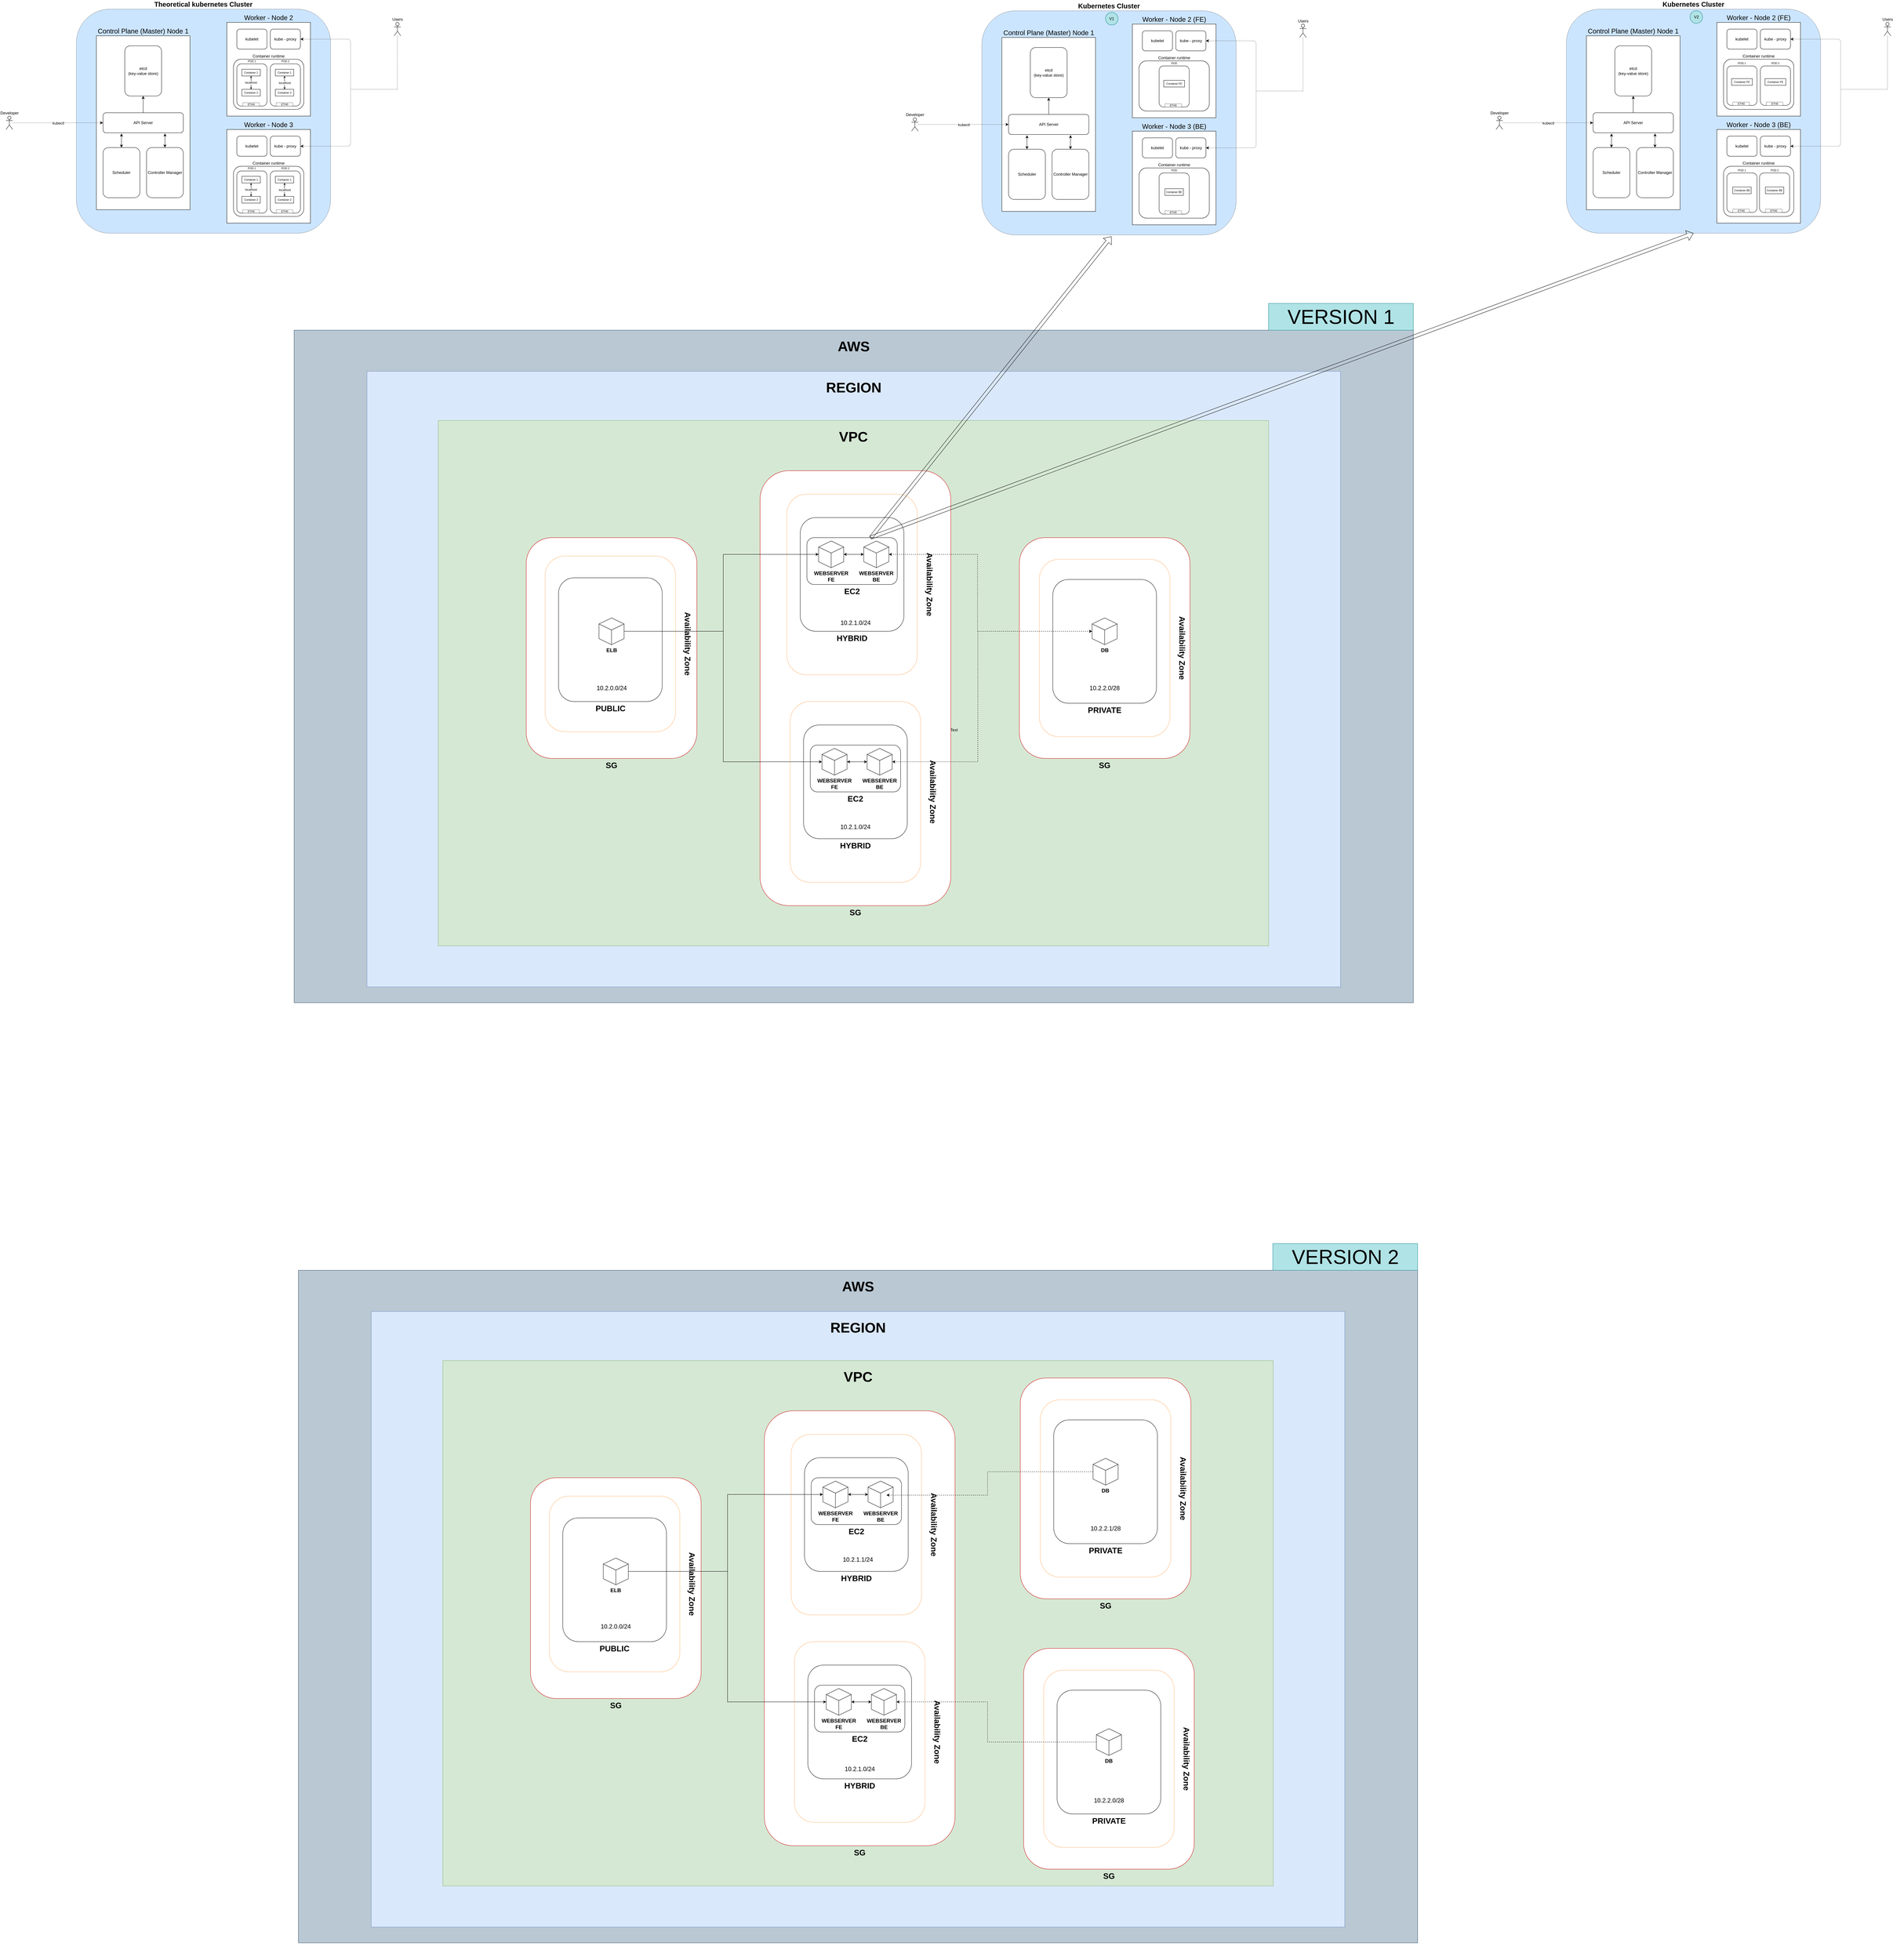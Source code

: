 <mxfile version="24.7.2" type="device">
  <diagram name="Pagina-1" id="ntX06gby8FH7XZ6cEisF">
    <mxGraphModel dx="7197" dy="3665" grid="1" gridSize="10" guides="1" tooltips="1" connect="1" arrows="1" fold="1" page="1" pageScale="1" pageWidth="827" pageHeight="1169" math="0" shadow="0">
      <root>
        <mxCell id="0" />
        <mxCell id="1" parent="0" />
        <mxCell id="vXecMIzyXR-2sgUDizhf-7" value="&lt;p style=&quot;line-height: 0%;&quot;&gt;AWS&lt;/p&gt;" style="rounded=0;whiteSpace=wrap;html=1;fontSize=42;verticalAlign=top;fontStyle=1;fillColor=#bac8d3;strokeColor=#23445d;" vertex="1" parent="1">
          <mxGeometry x="-792.75" y="960" width="3345.5" height="2010" as="geometry" />
        </mxCell>
        <mxCell id="vXecMIzyXR-2sgUDizhf-6" value="&lt;p style=&quot;line-height: 0%;&quot;&gt;REGION&lt;/p&gt;" style="rounded=0;whiteSpace=wrap;html=1;fontSize=42;verticalAlign=top;fontStyle=1;fillColor=#dae8fc;strokeColor=#6c8ebf;" vertex="1" parent="1">
          <mxGeometry x="-575" y="1083" width="2910" height="1840" as="geometry" />
        </mxCell>
        <mxCell id="vXecMIzyXR-2sgUDizhf-3" value="&lt;p style=&quot;line-height: 0%;&quot;&gt;VPC&lt;/p&gt;" style="rounded=0;whiteSpace=wrap;html=1;fontSize=42;verticalAlign=top;fontStyle=1;fillColor=#d5e8d4;strokeColor=#82b366;" vertex="1" parent="1">
          <mxGeometry x="-362" y="1230" width="2482" height="1570" as="geometry" />
        </mxCell>
        <mxCell id="J2lgiJjnoTaXiFDJEql7-4" value="Users" style="shape=umlActor;verticalLabelPosition=top;verticalAlign=bottom;html=1;outlineConnect=0;labelPosition=center;align=center;" parent="1" vertex="1">
          <mxGeometry x="-494" y="40" width="20" height="40" as="geometry" />
        </mxCell>
        <mxCell id="J2lgiJjnoTaXiFDJEql7-10" value="" style="endArrow=none;dashed=1;html=1;dashPattern=1 2;strokeWidth=1;rounded=0;" parent="1" edge="1">
          <mxGeometry width="50" height="50" relative="1" as="geometry">
            <mxPoint x="-624" y="240" as="sourcePoint" />
            <mxPoint x="-484" y="240" as="targetPoint" />
          </mxGeometry>
        </mxCell>
        <mxCell id="J2lgiJjnoTaXiFDJEql7-11" value="" style="endArrow=none;dashed=1;html=1;dashPattern=1 2;strokeWidth=1;rounded=0;" parent="1" source="J2lgiJjnoTaXiFDJEql7-4" edge="1">
          <mxGeometry width="50" height="50" relative="1" as="geometry">
            <mxPoint x="-614" y="250" as="sourcePoint" />
            <mxPoint x="-484" y="240" as="targetPoint" />
          </mxGeometry>
        </mxCell>
        <mxCell id="J2lgiJjnoTaXiFDJEql7-13" value="Theoretical kubernetes Cluster" style="rounded=1;whiteSpace=wrap;html=1;labelPosition=center;verticalLabelPosition=top;align=center;verticalAlign=bottom;fontSize=20;fontStyle=1;strokeWidth=0.5;perimeterSpacing=0;fillColor=#cce5ff;strokeColor=#36393d;" parent="1" vertex="1">
          <mxGeometry x="-1444" width="760" height="670" as="geometry" />
        </mxCell>
        <mxCell id="1ZF52mfroUwK1f3blm6r-33" value="Worker&amp;nbsp;- Node 3" style="rounded=0;whiteSpace=wrap;html=1;fontSize=20;verticalAlign=bottom;align=center;fontStyle=0;horizontal=1;labelPosition=center;verticalLabelPosition=top;movable=1;resizable=1;rotatable=1;deletable=1;editable=1;locked=0;connectable=1;" parent="1" vertex="1">
          <mxGeometry x="-994" y="360" width="250" height="280" as="geometry" />
        </mxCell>
        <mxCell id="1ZF52mfroUwK1f3blm6r-39" value="Container runtime" style="rounded=1;whiteSpace=wrap;html=1;labelPosition=center;verticalLabelPosition=top;align=center;verticalAlign=bottom;movable=1;resizable=1;rotatable=1;deletable=1;editable=1;locked=0;connectable=1;" parent="1" vertex="1">
          <mxGeometry x="-974" y="470" width="210" height="150" as="geometry" />
        </mxCell>
        <mxCell id="1ZF52mfroUwK1f3blm6r-40" value="kubelet" style="rounded=1;whiteSpace=wrap;html=1;labelPosition=center;verticalLabelPosition=middle;align=center;verticalAlign=middle;movable=1;resizable=1;rotatable=1;deletable=1;editable=1;locked=0;connectable=1;" parent="1" vertex="1">
          <mxGeometry x="-964" y="380" width="90" height="60" as="geometry" />
        </mxCell>
        <mxCell id="1ZF52mfroUwK1f3blm6r-41" value="kube - proxy" style="rounded=1;whiteSpace=wrap;html=1;labelPosition=center;verticalLabelPosition=middle;align=center;verticalAlign=middle;movable=1;resizable=1;rotatable=1;deletable=1;editable=1;locked=0;connectable=1;" parent="1" vertex="1">
          <mxGeometry x="-864" y="380" width="90" height="60" as="geometry" />
        </mxCell>
        <mxCell id="1ZF52mfroUwK1f3blm6r-44" value="POD 1" style="rounded=1;whiteSpace=wrap;html=1;labelPosition=center;verticalLabelPosition=top;align=center;verticalAlign=bottom;fontSize=8;movable=1;resizable=1;rotatable=1;deletable=1;editable=1;locked=0;connectable=1;" parent="1" vertex="1">
          <mxGeometry x="-964" y="484" width="90" height="126" as="geometry" />
        </mxCell>
        <mxCell id="1ZF52mfroUwK1f3blm6r-45" value="Container 1" style="rounded=0;whiteSpace=wrap;html=1;fontSize=8;movable=1;resizable=1;rotatable=1;deletable=1;editable=1;locked=0;connectable=1;" parent="1" vertex="1">
          <mxGeometry x="-949" y="500" width="55" height="20" as="geometry" />
        </mxCell>
        <mxCell id="1ZF52mfroUwK1f3blm6r-52" style="edgeStyle=orthogonalEdgeStyle;rounded=0;orthogonalLoop=1;jettySize=auto;html=1;entryX=0.5;entryY=1;entryDx=0;entryDy=0;horizontal=1;startArrow=classic;startFill=1;endArrow=classic;endFill=1;startSize=3;endSize=3;movable=1;resizable=1;rotatable=1;deletable=1;editable=1;locked=0;connectable=1;" parent="1" source="1ZF52mfroUwK1f3blm6r-46" target="1ZF52mfroUwK1f3blm6r-45" edge="1">
          <mxGeometry relative="1" as="geometry" />
        </mxCell>
        <mxCell id="1ZF52mfroUwK1f3blm6r-93" value="localhost" style="edgeLabel;html=1;align=center;verticalAlign=middle;resizable=0;points=[];fontSize=9;" parent="1ZF52mfroUwK1f3blm6r-52" vertex="1" connectable="0">
          <mxGeometry x="0.029" y="1" relative="1" as="geometry">
            <mxPoint as="offset" />
          </mxGeometry>
        </mxCell>
        <mxCell id="1ZF52mfroUwK1f3blm6r-46" value="Container 2" style="rounded=0;whiteSpace=wrap;html=1;fontSize=8;movable=1;resizable=1;rotatable=1;deletable=1;editable=1;locked=0;connectable=1;" parent="1" vertex="1">
          <mxGeometry x="-949" y="560" width="55" height="20" as="geometry" />
        </mxCell>
        <mxCell id="1ZF52mfroUwK1f3blm6r-50" value="ETH0" style="rounded=1;whiteSpace=wrap;html=1;dashed=1;dashPattern=1 1;rotation=0;fontSize=8;fillStyle=auto;shadow=0;glass=0;movable=1;resizable=1;rotatable=1;deletable=1;editable=1;locked=0;connectable=1;" parent="1" vertex="1">
          <mxGeometry x="-946.5" y="600" width="50" height="10" as="geometry" />
        </mxCell>
        <mxCell id="1ZF52mfroUwK1f3blm6r-55" value="POD 2" style="rounded=1;whiteSpace=wrap;html=1;labelPosition=center;verticalLabelPosition=top;align=center;verticalAlign=bottom;fontSize=8;movable=1;resizable=1;rotatable=1;deletable=1;editable=1;locked=0;connectable=1;" parent="1" vertex="1">
          <mxGeometry x="-864" y="484" width="90" height="126" as="geometry" />
        </mxCell>
        <mxCell id="1ZF52mfroUwK1f3blm6r-56" value="Container 1" style="rounded=0;whiteSpace=wrap;html=1;fontSize=8;movable=1;resizable=1;rotatable=1;deletable=1;editable=1;locked=0;connectable=1;" parent="1" vertex="1">
          <mxGeometry x="-849" y="500" width="55" height="20" as="geometry" />
        </mxCell>
        <mxCell id="1ZF52mfroUwK1f3blm6r-57" style="edgeStyle=orthogonalEdgeStyle;rounded=0;orthogonalLoop=1;jettySize=auto;html=1;entryX=0.5;entryY=1;entryDx=0;entryDy=0;horizontal=1;startArrow=classic;startFill=1;endArrow=classic;endFill=1;startSize=3;endSize=3;movable=1;resizable=1;rotatable=1;deletable=1;editable=1;locked=0;connectable=1;" parent="1" source="1ZF52mfroUwK1f3blm6r-58" target="1ZF52mfroUwK1f3blm6r-56" edge="1">
          <mxGeometry relative="1" as="geometry" />
        </mxCell>
        <mxCell id="1ZF52mfroUwK1f3blm6r-94" value="localhost" style="edgeLabel;html=1;align=center;verticalAlign=middle;resizable=0;points=[];fontSize=9;" parent="1ZF52mfroUwK1f3blm6r-57" vertex="1" connectable="0">
          <mxGeometry x="-0.042" relative="1" as="geometry">
            <mxPoint as="offset" />
          </mxGeometry>
        </mxCell>
        <mxCell id="1ZF52mfroUwK1f3blm6r-58" value="Container 2" style="rounded=0;whiteSpace=wrap;html=1;fontSize=8;movable=1;resizable=1;rotatable=1;deletable=1;editable=1;locked=0;connectable=1;" parent="1" vertex="1">
          <mxGeometry x="-849" y="560" width="55" height="20" as="geometry" />
        </mxCell>
        <mxCell id="1ZF52mfroUwK1f3blm6r-59" value="ETH0" style="rounded=1;whiteSpace=wrap;html=1;dashed=1;dashPattern=1 1;rotation=0;fontSize=8;fillStyle=auto;shadow=0;glass=0;movable=1;resizable=1;rotatable=1;deletable=1;editable=1;locked=0;connectable=1;" parent="1" vertex="1">
          <mxGeometry x="-846.5" y="600" width="50" height="10" as="geometry" />
        </mxCell>
        <mxCell id="1ZF52mfroUwK1f3blm6r-95" value="Worker&amp;nbsp;- Node 2" style="rounded=0;whiteSpace=wrap;html=1;fontSize=20;verticalAlign=bottom;align=center;fontStyle=0;horizontal=1;labelPosition=center;verticalLabelPosition=top;movable=1;resizable=1;rotatable=1;deletable=1;editable=1;locked=0;connectable=1;" parent="1" vertex="1">
          <mxGeometry x="-994" y="40" width="250" height="280" as="geometry" />
        </mxCell>
        <mxCell id="1ZF52mfroUwK1f3blm6r-96" value="Container runtime" style="rounded=1;whiteSpace=wrap;html=1;labelPosition=center;verticalLabelPosition=top;align=center;verticalAlign=bottom;movable=1;resizable=1;rotatable=1;deletable=1;editable=1;locked=0;connectable=1;" parent="1" vertex="1">
          <mxGeometry x="-974" y="150" width="210" height="150" as="geometry" />
        </mxCell>
        <mxCell id="1ZF52mfroUwK1f3blm6r-97" value="kubelet" style="rounded=1;whiteSpace=wrap;html=1;labelPosition=center;verticalLabelPosition=middle;align=center;verticalAlign=middle;movable=1;resizable=1;rotatable=1;deletable=1;editable=1;locked=0;connectable=1;" parent="1" vertex="1">
          <mxGeometry x="-964" y="60" width="90" height="60" as="geometry" />
        </mxCell>
        <mxCell id="1ZF52mfroUwK1f3blm6r-98" value="kube - proxy" style="rounded=1;whiteSpace=wrap;html=1;labelPosition=center;verticalLabelPosition=middle;align=center;verticalAlign=middle;movable=1;resizable=1;rotatable=1;deletable=1;editable=1;locked=0;connectable=1;" parent="1" vertex="1">
          <mxGeometry x="-864" y="60" width="90" height="60" as="geometry" />
        </mxCell>
        <mxCell id="1ZF52mfroUwK1f3blm6r-99" value="POD 1" style="rounded=1;whiteSpace=wrap;html=1;labelPosition=center;verticalLabelPosition=top;align=center;verticalAlign=bottom;fontSize=8;movable=1;resizable=1;rotatable=1;deletable=1;editable=1;locked=0;connectable=1;" parent="1" vertex="1">
          <mxGeometry x="-964" y="164" width="90" height="126" as="geometry" />
        </mxCell>
        <mxCell id="1ZF52mfroUwK1f3blm6r-100" value="Container 1" style="rounded=0;whiteSpace=wrap;html=1;fontSize=8;movable=1;resizable=1;rotatable=1;deletable=1;editable=1;locked=0;connectable=1;" parent="1" vertex="1">
          <mxGeometry x="-949" y="180" width="55" height="20" as="geometry" />
        </mxCell>
        <mxCell id="1ZF52mfroUwK1f3blm6r-101" style="edgeStyle=orthogonalEdgeStyle;rounded=0;orthogonalLoop=1;jettySize=auto;html=1;entryX=0.5;entryY=1;entryDx=0;entryDy=0;horizontal=1;startArrow=classic;startFill=1;endArrow=classic;endFill=1;startSize=3;endSize=3;movable=1;resizable=1;rotatable=1;deletable=1;editable=1;locked=0;connectable=1;" parent="1" source="1ZF52mfroUwK1f3blm6r-103" target="1ZF52mfroUwK1f3blm6r-100" edge="1">
          <mxGeometry relative="1" as="geometry" />
        </mxCell>
        <mxCell id="1ZF52mfroUwK1f3blm6r-102" value="localhost" style="edgeLabel;html=1;align=center;verticalAlign=middle;resizable=0;points=[];fontSize=9;" parent="1ZF52mfroUwK1f3blm6r-101" vertex="1" connectable="0">
          <mxGeometry x="0.029" y="1" relative="1" as="geometry">
            <mxPoint as="offset" />
          </mxGeometry>
        </mxCell>
        <mxCell id="1ZF52mfroUwK1f3blm6r-103" value="Container 2" style="rounded=0;whiteSpace=wrap;html=1;fontSize=8;movable=1;resizable=1;rotatable=1;deletable=1;editable=1;locked=0;connectable=1;" parent="1" vertex="1">
          <mxGeometry x="-949" y="240" width="55" height="20" as="geometry" />
        </mxCell>
        <mxCell id="1ZF52mfroUwK1f3blm6r-104" value="ETH0" style="rounded=1;whiteSpace=wrap;html=1;dashed=1;dashPattern=1 1;rotation=0;fontSize=8;fillStyle=auto;shadow=0;glass=0;movable=1;resizable=1;rotatable=1;deletable=1;editable=1;locked=0;connectable=1;" parent="1" vertex="1">
          <mxGeometry x="-946.5" y="280" width="50" height="10" as="geometry" />
        </mxCell>
        <mxCell id="1ZF52mfroUwK1f3blm6r-105" value="POD 2" style="rounded=1;whiteSpace=wrap;html=1;labelPosition=center;verticalLabelPosition=top;align=center;verticalAlign=bottom;fontSize=8;movable=1;resizable=1;rotatable=1;deletable=1;editable=1;locked=0;connectable=1;" parent="1" vertex="1">
          <mxGeometry x="-864" y="164" width="90" height="126" as="geometry" />
        </mxCell>
        <mxCell id="1ZF52mfroUwK1f3blm6r-106" value="Container 1" style="rounded=0;whiteSpace=wrap;html=1;fontSize=8;movable=1;resizable=1;rotatable=1;deletable=1;editable=1;locked=0;connectable=1;" parent="1" vertex="1">
          <mxGeometry x="-849" y="180" width="55" height="20" as="geometry" />
        </mxCell>
        <mxCell id="1ZF52mfroUwK1f3blm6r-107" style="edgeStyle=orthogonalEdgeStyle;rounded=0;orthogonalLoop=1;jettySize=auto;html=1;entryX=0.5;entryY=1;entryDx=0;entryDy=0;horizontal=1;startArrow=classic;startFill=1;endArrow=classic;endFill=1;startSize=3;endSize=3;movable=1;resizable=1;rotatable=1;deletable=1;editable=1;locked=0;connectable=1;" parent="1" source="1ZF52mfroUwK1f3blm6r-109" target="1ZF52mfroUwK1f3blm6r-106" edge="1">
          <mxGeometry relative="1" as="geometry" />
        </mxCell>
        <mxCell id="1ZF52mfroUwK1f3blm6r-108" value="localhost" style="edgeLabel;html=1;align=center;verticalAlign=middle;resizable=0;points=[];fontSize=9;" parent="1ZF52mfroUwK1f3blm6r-107" vertex="1" connectable="0">
          <mxGeometry x="-0.042" relative="1" as="geometry">
            <mxPoint as="offset" />
          </mxGeometry>
        </mxCell>
        <mxCell id="1ZF52mfroUwK1f3blm6r-109" value="Container 2" style="rounded=0;whiteSpace=wrap;html=1;fontSize=8;movable=1;resizable=1;rotatable=1;deletable=1;editable=1;locked=0;connectable=1;" parent="1" vertex="1">
          <mxGeometry x="-849" y="240" width="55" height="20" as="geometry" />
        </mxCell>
        <mxCell id="1ZF52mfroUwK1f3blm6r-110" value="ETH0" style="rounded=1;whiteSpace=wrap;html=1;dashed=1;dashPattern=1 1;rotation=0;fontSize=8;fillStyle=auto;shadow=0;glass=0;movable=1;resizable=1;rotatable=1;deletable=1;editable=1;locked=0;connectable=1;" parent="1" vertex="1">
          <mxGeometry x="-846.5" y="280" width="50" height="10" as="geometry" />
        </mxCell>
        <mxCell id="1ZF52mfroUwK1f3blm6r-112" value="Control Plane (Master) Node 1" style="rounded=0;whiteSpace=wrap;html=1;fontSize=20;verticalAlign=bottom;align=center;fontStyle=0;horizontal=1;labelPosition=center;verticalLabelPosition=top;movable=1;resizable=1;rotatable=1;deletable=1;editable=1;locked=0;connectable=1;" parent="1" vertex="1">
          <mxGeometry x="-1384" y="80" width="280" height="520" as="geometry" />
        </mxCell>
        <mxCell id="1ZF52mfroUwK1f3blm6r-113" value="API Server" style="rounded=1;whiteSpace=wrap;html=1;" parent="1" vertex="1">
          <mxGeometry x="-1364" y="310" width="240" height="60" as="geometry" />
        </mxCell>
        <mxCell id="1ZF52mfroUwK1f3blm6r-127" style="edgeStyle=orthogonalEdgeStyle;rounded=0;orthogonalLoop=1;jettySize=auto;html=1;entryX=0.5;entryY=0;entryDx=0;entryDy=0;startArrow=classic;startFill=1;endArrow=none;endFill=0;" parent="1" source="1ZF52mfroUwK1f3blm6r-117" target="1ZF52mfroUwK1f3blm6r-113" edge="1">
          <mxGeometry relative="1" as="geometry" />
        </mxCell>
        <mxCell id="1ZF52mfroUwK1f3blm6r-117" value="etcd&lt;br&gt;(key-value store)" style="rounded=1;whiteSpace=wrap;html=1;" parent="1" vertex="1">
          <mxGeometry x="-1299" y="110" width="110" height="150" as="geometry" />
        </mxCell>
        <mxCell id="1ZF52mfroUwK1f3blm6r-119" value="Scheduler" style="rounded=1;whiteSpace=wrap;html=1;" parent="1" vertex="1">
          <mxGeometry x="-1364" y="414" width="110" height="150" as="geometry" />
        </mxCell>
        <mxCell id="1ZF52mfroUwK1f3blm6r-121" value="Controller Manager" style="rounded=1;whiteSpace=wrap;html=1;" parent="1" vertex="1">
          <mxGeometry x="-1234" y="414" width="110" height="150" as="geometry" />
        </mxCell>
        <mxCell id="1ZF52mfroUwK1f3blm6r-123" style="edgeStyle=orthogonalEdgeStyle;rounded=0;orthogonalLoop=1;jettySize=auto;html=1;entryX=0.772;entryY=1.032;entryDx=0;entryDy=0;entryPerimeter=0;startArrow=classic;startFill=1;" parent="1" source="1ZF52mfroUwK1f3blm6r-121" target="1ZF52mfroUwK1f3blm6r-113" edge="1">
          <mxGeometry relative="1" as="geometry" />
        </mxCell>
        <mxCell id="1ZF52mfroUwK1f3blm6r-125" style="edgeStyle=orthogonalEdgeStyle;rounded=0;orthogonalLoop=1;jettySize=auto;html=1;entryX=0.23;entryY=1.038;entryDx=0;entryDy=0;entryPerimeter=0;startArrow=classic;startFill=1;" parent="1" source="1ZF52mfroUwK1f3blm6r-119" target="1ZF52mfroUwK1f3blm6r-113" edge="1">
          <mxGeometry relative="1" as="geometry" />
        </mxCell>
        <mxCell id="J2lgiJjnoTaXiFDJEql7-7" style="edgeStyle=orthogonalEdgeStyle;orthogonalLoop=1;jettySize=auto;html=1;startArrow=classic;startFill=1;dashed=1;dashPattern=1 2;" parent="1" source="1ZF52mfroUwK1f3blm6r-41" target="1ZF52mfroUwK1f3blm6r-98" edge="1">
          <mxGeometry relative="1" as="geometry">
            <Array as="points">
              <mxPoint x="-624" y="410" />
              <mxPoint x="-624" y="90" />
            </Array>
          </mxGeometry>
        </mxCell>
        <mxCell id="J2lgiJjnoTaXiFDJEql7-15" style="edgeStyle=orthogonalEdgeStyle;rounded=0;orthogonalLoop=1;jettySize=auto;html=1;dashed=1;dashPattern=1 2;" parent="1" source="J2lgiJjnoTaXiFDJEql7-14" target="1ZF52mfroUwK1f3blm6r-113" edge="1">
          <mxGeometry relative="1" as="geometry" />
        </mxCell>
        <mxCell id="J2lgiJjnoTaXiFDJEql7-16" value="kubectl" style="edgeLabel;html=1;align=center;verticalAlign=middle;resizable=0;points=[];" parent="J2lgiJjnoTaXiFDJEql7-15" vertex="1" connectable="0">
          <mxGeometry x="0.002" y="-1" relative="1" as="geometry">
            <mxPoint as="offset" />
          </mxGeometry>
        </mxCell>
        <mxCell id="J2lgiJjnoTaXiFDJEql7-14" value="Developer" style="shape=umlActor;verticalLabelPosition=top;verticalAlign=bottom;html=1;outlineConnect=0;labelPosition=center;align=center;" parent="1" vertex="1">
          <mxGeometry x="-1654" y="320" width="20" height="40" as="geometry" />
        </mxCell>
        <mxCell id="vXecMIzyXR-2sgUDizhf-4" value="" style="group" vertex="1" connectable="0" parent="1">
          <mxGeometry x="-29" y="1380" width="2155.5" height="3150" as="geometry" />
        </mxCell>
        <mxCell id="G333paSs6uaZIUQpYv4E-21" value="&lt;b&gt;&lt;font style=&quot;font-size: 24px;&quot;&gt;SG&lt;/font&gt;&lt;/b&gt;" style="rounded=1;whiteSpace=wrap;html=1;direction=south;strokeColor=#CC0000;labelPosition=center;verticalLabelPosition=bottom;align=center;verticalAlign=top;" parent="vXecMIzyXR-2sgUDizhf-4" vertex="1">
          <mxGeometry x="-70" y="200" width="510" height="660" as="geometry" />
        </mxCell>
        <mxCell id="W5_uPafkYvN7qBATFCOH-2" value="&lt;h1 style=&quot;line-height: 150%;&quot;&gt;Availability Zone&lt;/h1&gt;" style="rounded=1;whiteSpace=wrap;html=1;rotation=90;labelPosition=center;verticalLabelPosition=top;align=center;verticalAlign=bottom;strokeColor=#FFB570;direction=west;" parent="vXecMIzyXR-2sgUDizhf-4" vertex="1">
          <mxGeometry x="-81" y="322.5" width="525" height="390" as="geometry" />
        </mxCell>
        <mxCell id="W5_uPafkYvN7qBATFCOH-6" value="&lt;b&gt;&lt;font style=&quot;font-size: 24px;&quot;&gt;PUBLIC&lt;/font&gt;&lt;/b&gt;" style="rounded=1;whiteSpace=wrap;html=1;labelPosition=center;verticalLabelPosition=bottom;align=center;verticalAlign=top;" parent="vXecMIzyXR-2sgUDizhf-4" vertex="1">
          <mxGeometry x="26.5" y="320" width="310" height="370" as="geometry" />
        </mxCell>
        <mxCell id="W5_uPafkYvN7qBATFCOH-21" value="&lt;font style=&quot;font-size: 18px;&quot;&gt;10.2.0.0/24&lt;/font&gt;" style="text;html=1;strokeColor=none;fillColor=none;align=center;verticalAlign=middle;whiteSpace=wrap;rounded=0;" parent="vXecMIzyXR-2sgUDizhf-4" vertex="1">
          <mxGeometry x="129.5" y="635" width="111" height="30" as="geometry" />
        </mxCell>
        <mxCell id="G333paSs6uaZIUQpYv4E-25" value="&lt;font style=&quot;font-size: 24px;&quot;&gt;&lt;b&gt;SG&lt;/b&gt;&lt;/font&gt;" style="rounded=1;whiteSpace=wrap;html=1;direction=south;labelPosition=center;verticalLabelPosition=bottom;align=center;verticalAlign=top;strokeColor=#CC0000;" parent="vXecMIzyXR-2sgUDizhf-4" vertex="1">
          <mxGeometry x="629" width="570" height="1300" as="geometry" />
        </mxCell>
        <mxCell id="W5_uPafkYvN7qBATFCOH-4" value="&lt;h1 style=&quot;line-height: 150%;&quot;&gt;Availability Zone&lt;/h1&gt;" style="rounded=1;whiteSpace=wrap;html=1;rotation=90;labelPosition=center;verticalLabelPosition=top;align=center;verticalAlign=bottom;strokeColor=#FFB570;" parent="vXecMIzyXR-2sgUDizhf-4" vertex="1">
          <mxGeometry x="634" y="145" width="540" height="390" as="geometry" />
        </mxCell>
        <mxCell id="G333paSs6uaZIUQpYv4E-43" value="&lt;b&gt;&lt;font style=&quot;font-size: 16px;&quot;&gt;ELB&lt;br&gt;&lt;/font&gt;&lt;/b&gt;" style="html=1;whiteSpace=wrap;shape=isoCube2;backgroundOutline=1;isoAngle=15;labelPosition=center;verticalLabelPosition=bottom;align=center;verticalAlign=top;" parent="vXecMIzyXR-2sgUDizhf-4" vertex="1">
          <mxGeometry x="147.5" y="440" width="75" height="80" as="geometry" />
        </mxCell>
        <mxCell id="G333paSs6uaZIUQpYv4E-48" value="&lt;b&gt;&lt;font style=&quot;font-size: 24px;&quot;&gt;SG&lt;/font&gt;&lt;/b&gt;" style="rounded=1;whiteSpace=wrap;html=1;direction=south;strokeColor=#CC0000;labelPosition=center;verticalLabelPosition=bottom;align=center;verticalAlign=top;" parent="vXecMIzyXR-2sgUDizhf-4" vertex="1">
          <mxGeometry x="1404" y="200" width="510" height="660" as="geometry" />
        </mxCell>
        <mxCell id="1ZF52mfroUwK1f3blm6r-26" value="&lt;h1 style=&quot;line-height: 150%;&quot;&gt;Availability Zone&lt;/h1&gt;" style="rounded=1;whiteSpace=wrap;html=1;rotation=90;labelPosition=center;verticalLabelPosition=top;align=center;verticalAlign=bottom;strokeColor=#FFB570;" parent="vXecMIzyXR-2sgUDizhf-4" vertex="1">
          <mxGeometry x="1394" y="335" width="530" height="390" as="geometry" />
        </mxCell>
        <mxCell id="1ZF52mfroUwK1f3blm6r-61" value="&lt;b&gt;&lt;font style=&quot;font-size: 24px;&quot;&gt;PRIVATE&lt;/font&gt;&lt;/b&gt;" style="rounded=1;whiteSpace=wrap;html=1;labelPosition=center;verticalLabelPosition=bottom;align=center;verticalAlign=top;" parent="vXecMIzyXR-2sgUDizhf-4" vertex="1">
          <mxGeometry x="1504" y="325" width="310" height="370" as="geometry" />
        </mxCell>
        <mxCell id="W5_uPafkYvN7qBATFCOH-24" value="&lt;font style=&quot;font-size: 18px;&quot;&gt;10.2.2.0/28&lt;/font&gt;" style="text;html=1;strokeColor=none;fillColor=none;align=center;verticalAlign=middle;whiteSpace=wrap;rounded=0;" parent="vXecMIzyXR-2sgUDizhf-4" vertex="1">
          <mxGeometry x="1607.25" y="635" width="103.5" height="30" as="geometry" />
        </mxCell>
        <mxCell id="G333paSs6uaZIUQpYv4E-34" value="&lt;span style=&quot;font-size: 16px;&quot;&gt;&lt;b&gt;DB&lt;br&gt;&lt;/b&gt;&lt;/span&gt;" style="html=1;whiteSpace=wrap;shape=isoCube2;backgroundOutline=1;isoAngle=15;labelPosition=center;verticalLabelPosition=bottom;align=center;verticalAlign=top;" parent="vXecMIzyXR-2sgUDizhf-4" vertex="1">
          <mxGeometry x="1621.5" y="440" width="75" height="80" as="geometry" />
        </mxCell>
        <mxCell id="W5_uPafkYvN7qBATFCOH-7" value="&lt;font style=&quot;font-size: 24px;&quot;&gt;&lt;b&gt;HYBRID&lt;/b&gt;&lt;/font&gt;" style="rounded=1;whiteSpace=wrap;html=1;labelPosition=center;verticalLabelPosition=bottom;align=center;verticalAlign=top;" parent="vXecMIzyXR-2sgUDizhf-4" vertex="1">
          <mxGeometry x="749" y="140" width="310" height="340" as="geometry" />
        </mxCell>
        <mxCell id="G333paSs6uaZIUQpYv4E-51" value="&lt;b&gt;&lt;font style=&quot;font-size: 24px;&quot;&gt;EC2&lt;/font&gt;&lt;/b&gt;" style="rounded=1;whiteSpace=wrap;html=1;labelPosition=center;verticalLabelPosition=bottom;align=center;verticalAlign=top;" parent="vXecMIzyXR-2sgUDizhf-4" vertex="1">
          <mxGeometry x="769" y="200" width="270" height="140" as="geometry" />
        </mxCell>
        <mxCell id="W5_uPafkYvN7qBATFCOH-9" value="&lt;b&gt;&lt;font style=&quot;font-size: 16px;&quot;&gt;WEBSERVER&lt;br&gt;FE&lt;br&gt;&lt;/font&gt;&lt;/b&gt;" style="html=1;whiteSpace=wrap;shape=isoCube2;backgroundOutline=1;isoAngle=15;labelPosition=center;verticalLabelPosition=bottom;align=center;verticalAlign=top;" parent="vXecMIzyXR-2sgUDizhf-4" vertex="1">
          <mxGeometry x="804" y="210" width="75" height="80" as="geometry" />
        </mxCell>
        <mxCell id="G333paSs6uaZIUQpYv4E-32" value="&lt;span style=&quot;font-size: 16px;&quot;&gt;&lt;b&gt;WEBSERVER&lt;br&gt;BE&lt;br&gt;&lt;/b&gt;&lt;/span&gt;" style="html=1;whiteSpace=wrap;shape=isoCube2;backgroundOutline=1;isoAngle=15;labelPosition=center;verticalLabelPosition=bottom;align=center;verticalAlign=top;" parent="vXecMIzyXR-2sgUDizhf-4" vertex="1">
          <mxGeometry x="939" y="210" width="75" height="80" as="geometry" />
        </mxCell>
        <mxCell id="G333paSs6uaZIUQpYv4E-56" value="&lt;h1 style=&quot;line-height: 150%;&quot;&gt;Availability Zone&lt;/h1&gt;" style="rounded=1;whiteSpace=wrap;html=1;rotation=90;labelPosition=center;verticalLabelPosition=top;align=center;verticalAlign=bottom;strokeColor=#FFB570;" parent="vXecMIzyXR-2sgUDizhf-4" vertex="1">
          <mxGeometry x="644" y="765" width="540" height="390" as="geometry" />
        </mxCell>
        <mxCell id="G333paSs6uaZIUQpYv4E-58" value="&lt;font style=&quot;font-size: 24px;&quot;&gt;&lt;b&gt;HYBRID&lt;/b&gt;&lt;/font&gt;" style="rounded=1;whiteSpace=wrap;html=1;labelPosition=center;verticalLabelPosition=bottom;align=center;verticalAlign=top;" parent="vXecMIzyXR-2sgUDizhf-4" vertex="1">
          <mxGeometry x="759" y="760" width="310" height="340" as="geometry" />
        </mxCell>
        <mxCell id="G333paSs6uaZIUQpYv4E-59" value="&lt;b&gt;&lt;font style=&quot;font-size: 24px;&quot;&gt;EC2&lt;/font&gt;&lt;/b&gt;" style="rounded=1;whiteSpace=wrap;html=1;labelPosition=center;verticalLabelPosition=bottom;align=center;verticalAlign=top;" parent="vXecMIzyXR-2sgUDizhf-4" vertex="1">
          <mxGeometry x="779" y="820" width="270" height="140" as="geometry" />
        </mxCell>
        <mxCell id="G333paSs6uaZIUQpYv4E-61" value="&lt;b&gt;&lt;font style=&quot;font-size: 16px;&quot;&gt;WEBSERVER&lt;br&gt;FE&lt;br&gt;&lt;/font&gt;&lt;/b&gt;" style="html=1;whiteSpace=wrap;shape=isoCube2;backgroundOutline=1;isoAngle=15;labelPosition=center;verticalLabelPosition=bottom;align=center;verticalAlign=top;" parent="vXecMIzyXR-2sgUDizhf-4" vertex="1">
          <mxGeometry x="814" y="830" width="75" height="80" as="geometry" />
        </mxCell>
        <mxCell id="G333paSs6uaZIUQpYv4E-62" value="&lt;span style=&quot;font-size: 16px;&quot;&gt;&lt;b&gt;WEBSERVER&lt;br&gt;BE&lt;br&gt;&lt;/b&gt;&lt;/span&gt;" style="html=1;whiteSpace=wrap;shape=isoCube2;backgroundOutline=1;isoAngle=15;labelPosition=center;verticalLabelPosition=bottom;align=center;verticalAlign=top;" parent="vXecMIzyXR-2sgUDizhf-4" vertex="1">
          <mxGeometry x="949" y="830" width="75" height="80" as="geometry" />
        </mxCell>
        <mxCell id="G333paSs6uaZIUQpYv4E-63" style="edgeStyle=orthogonalEdgeStyle;rounded=0;orthogonalLoop=1;jettySize=auto;html=1;entryX=0;entryY=0.5;entryDx=0;entryDy=0;entryPerimeter=0;" parent="vXecMIzyXR-2sgUDizhf-4" source="G333paSs6uaZIUQpYv4E-43" target="G333paSs6uaZIUQpYv4E-61" edge="1">
          <mxGeometry relative="1" as="geometry">
            <Array as="points">
              <mxPoint x="519" y="480" />
              <mxPoint x="519" y="870" />
            </Array>
          </mxGeometry>
        </mxCell>
        <mxCell id="G333paSs6uaZIUQpYv4E-64" style="edgeStyle=orthogonalEdgeStyle;rounded=0;orthogonalLoop=1;jettySize=auto;html=1;" parent="vXecMIzyXR-2sgUDizhf-4" source="G333paSs6uaZIUQpYv4E-43" target="W5_uPafkYvN7qBATFCOH-9" edge="1">
          <mxGeometry relative="1" as="geometry">
            <mxPoint x="734" y="250" as="targetPoint" />
            <Array as="points">
              <mxPoint x="519" y="480" />
              <mxPoint x="519" y="250" />
            </Array>
          </mxGeometry>
        </mxCell>
        <mxCell id="G333paSs6uaZIUQpYv4E-65" style="edgeStyle=orthogonalEdgeStyle;rounded=0;orthogonalLoop=1;jettySize=auto;html=1;entryX=0;entryY=0.5;entryDx=0;entryDy=0;entryPerimeter=0;dashed=1;startArrow=classic;startFill=1;" parent="vXecMIzyXR-2sgUDizhf-4" source="G333paSs6uaZIUQpYv4E-62" target="G333paSs6uaZIUQpYv4E-34" edge="1">
          <mxGeometry relative="1" as="geometry">
            <Array as="points">
              <mxPoint x="1280" y="870" />
              <mxPoint x="1280" y="480" />
            </Array>
          </mxGeometry>
        </mxCell>
        <mxCell id="G333paSs6uaZIUQpYv4E-66" style="edgeStyle=orthogonalEdgeStyle;rounded=0;orthogonalLoop=1;jettySize=auto;html=1;dashed=1;startArrow=classic;startFill=1;" parent="vXecMIzyXR-2sgUDizhf-4" target="G333paSs6uaZIUQpYv4E-34" edge="1">
          <mxGeometry relative="1" as="geometry">
            <mxPoint x="1014" y="250.023" as="sourcePoint" />
            <mxPoint x="1619" y="480" as="targetPoint" />
            <Array as="points">
              <mxPoint x="1279" y="250" />
              <mxPoint x="1279" y="480" />
            </Array>
          </mxGeometry>
        </mxCell>
        <mxCell id="G333paSs6uaZIUQpYv4E-69" style="edgeStyle=orthogonalEdgeStyle;rounded=0;orthogonalLoop=1;jettySize=auto;html=1;entryX=0;entryY=0.5;entryDx=0;entryDy=0;entryPerimeter=0;startArrow=classic;startFill=1;" parent="vXecMIzyXR-2sgUDizhf-4" source="W5_uPafkYvN7qBATFCOH-9" target="G333paSs6uaZIUQpYv4E-32" edge="1">
          <mxGeometry relative="1" as="geometry" />
        </mxCell>
        <mxCell id="G333paSs6uaZIUQpYv4E-70" style="edgeStyle=orthogonalEdgeStyle;rounded=0;orthogonalLoop=1;jettySize=auto;html=1;entryX=0;entryY=0.5;entryDx=0;entryDy=0;entryPerimeter=0;startArrow=classic;startFill=1;" parent="vXecMIzyXR-2sgUDizhf-4" source="G333paSs6uaZIUQpYv4E-61" target="G333paSs6uaZIUQpYv4E-62" edge="1">
          <mxGeometry relative="1" as="geometry" />
        </mxCell>
        <mxCell id="vXecMIzyXR-2sgUDizhf-1" value="" style="rounded=1;whiteSpace=wrap;html=1;" vertex="1" parent="vXecMIzyXR-2sgUDizhf-4">
          <mxGeometry x="450" y="1640" as="geometry" />
        </mxCell>
        <mxCell id="W5_uPafkYvN7qBATFCOH-23" value="&lt;font style=&quot;font-size: 18px;&quot;&gt;10.2.1.0/24&lt;/font&gt;" style="text;html=1;strokeColor=none;fillColor=none;align=center;verticalAlign=middle;whiteSpace=wrap;rounded=0;" parent="vXecMIzyXR-2sgUDizhf-4" vertex="1">
          <mxGeometry x="859.75" y="440" width="108.5" height="30" as="geometry" />
        </mxCell>
        <mxCell id="G333paSs6uaZIUQpYv4E-57" value="&lt;font style=&quot;font-size: 18px;&quot;&gt;10.2.1.0/24&lt;/font&gt;" style="text;html=1;strokeColor=none;fillColor=none;align=center;verticalAlign=middle;whiteSpace=wrap;rounded=0;" parent="vXecMIzyXR-2sgUDizhf-4" vertex="1">
          <mxGeometry x="861" y="1050" width="106" height="30" as="geometry" />
        </mxCell>
        <mxCell id="vXecMIzyXR-2sgUDizhf-9" value="Text" style="text;html=1;align=center;verticalAlign=middle;whiteSpace=wrap;rounded=0;" vertex="1" parent="1">
          <mxGeometry x="1150" y="2140" width="60" height="30" as="geometry" />
        </mxCell>
        <mxCell id="vXecMIzyXR-2sgUDizhf-10" value="VERSION 1" style="text;html=1;align=center;verticalAlign=middle;whiteSpace=wrap;rounded=0;fontSize=60;fillColor=#b0e3e6;strokeColor=#0e8088;" vertex="1" parent="1">
          <mxGeometry x="2120" y="880" width="432.75" height="80" as="geometry" />
        </mxCell>
        <mxCell id="vXecMIzyXR-2sgUDizhf-11" value="&lt;p style=&quot;line-height: 0%;&quot;&gt;AWS&lt;/p&gt;" style="rounded=0;whiteSpace=wrap;html=1;fontSize=42;verticalAlign=top;fontStyle=1;fillColor=#bac8d3;strokeColor=#23445d;" vertex="1" parent="1">
          <mxGeometry x="-780" y="3770" width="3345.5" height="2010" as="geometry" />
        </mxCell>
        <mxCell id="vXecMIzyXR-2sgUDizhf-12" value="&lt;p style=&quot;line-height: 0%;&quot;&gt;REGION&lt;/p&gt;" style="rounded=0;whiteSpace=wrap;html=1;fontSize=42;verticalAlign=top;fontStyle=1;fillColor=#dae8fc;strokeColor=#6c8ebf;" vertex="1" parent="1">
          <mxGeometry x="-562.25" y="3893" width="2910" height="1840" as="geometry" />
        </mxCell>
        <mxCell id="vXecMIzyXR-2sgUDizhf-13" value="&lt;p style=&quot;line-height: 0%;&quot;&gt;VPC&lt;/p&gt;" style="rounded=0;whiteSpace=wrap;html=1;fontSize=42;verticalAlign=top;fontStyle=1;fillColor=#d5e8d4;strokeColor=#82b366;" vertex="1" parent="1">
          <mxGeometry x="-348.25" y="4040" width="2482" height="1570" as="geometry" />
        </mxCell>
        <mxCell id="vXecMIzyXR-2sgUDizhf-14" value="&lt;b&gt;&lt;font style=&quot;font-size: 24px;&quot;&gt;SG&lt;/font&gt;&lt;/b&gt;" style="rounded=1;whiteSpace=wrap;html=1;direction=south;strokeColor=#CC0000;labelPosition=center;verticalLabelPosition=bottom;align=center;verticalAlign=top;" vertex="1" parent="1">
          <mxGeometry x="-86.25" y="4390" width="510" height="660" as="geometry" />
        </mxCell>
        <mxCell id="vXecMIzyXR-2sgUDizhf-15" value="&lt;h1 style=&quot;line-height: 150%;&quot;&gt;Availability Zone&lt;/h1&gt;" style="rounded=1;whiteSpace=wrap;html=1;rotation=90;labelPosition=center;verticalLabelPosition=top;align=center;verticalAlign=bottom;strokeColor=#FFB570;direction=west;" vertex="1" parent="1">
          <mxGeometry x="-97.25" y="4512.5" width="525" height="390" as="geometry" />
        </mxCell>
        <mxCell id="vXecMIzyXR-2sgUDizhf-16" value="&lt;b&gt;&lt;font style=&quot;font-size: 24px;&quot;&gt;PUBLIC&lt;/font&gt;&lt;/b&gt;" style="rounded=1;whiteSpace=wrap;html=1;labelPosition=center;verticalLabelPosition=bottom;align=center;verticalAlign=top;" vertex="1" parent="1">
          <mxGeometry x="10.25" y="4510" width="310" height="370" as="geometry" />
        </mxCell>
        <mxCell id="vXecMIzyXR-2sgUDizhf-17" value="&lt;font style=&quot;font-size: 18px;&quot;&gt;10.2.0.0/24&lt;/font&gt;" style="text;html=1;strokeColor=none;fillColor=none;align=center;verticalAlign=middle;whiteSpace=wrap;rounded=0;" vertex="1" parent="1">
          <mxGeometry x="115.12" y="4820" width="107.25" height="30" as="geometry" />
        </mxCell>
        <mxCell id="vXecMIzyXR-2sgUDizhf-18" value="&lt;font style=&quot;font-size: 24px;&quot;&gt;&lt;b&gt;SG&lt;/b&gt;&lt;/font&gt;" style="rounded=1;whiteSpace=wrap;html=1;direction=south;labelPosition=center;verticalLabelPosition=bottom;align=center;verticalAlign=top;strokeColor=#CC0000;" vertex="1" parent="1">
          <mxGeometry x="612.75" y="4190" width="570" height="1300" as="geometry" />
        </mxCell>
        <mxCell id="vXecMIzyXR-2sgUDizhf-19" value="&lt;h1 style=&quot;line-height: 150%;&quot;&gt;Availability Zone&lt;/h1&gt;" style="rounded=1;whiteSpace=wrap;html=1;rotation=90;labelPosition=center;verticalLabelPosition=top;align=center;verticalAlign=bottom;strokeColor=#FFB570;" vertex="1" parent="1">
          <mxGeometry x="617.75" y="4335" width="540" height="390" as="geometry" />
        </mxCell>
        <mxCell id="vXecMIzyXR-2sgUDizhf-21" value="&lt;b&gt;&lt;font style=&quot;font-size: 16px;&quot;&gt;ELB&lt;br&gt;&lt;/font&gt;&lt;/b&gt;" style="html=1;whiteSpace=wrap;shape=isoCube2;backgroundOutline=1;isoAngle=15;labelPosition=center;verticalLabelPosition=bottom;align=center;verticalAlign=top;" vertex="1" parent="1">
          <mxGeometry x="131.25" y="4630" width="75" height="80" as="geometry" />
        </mxCell>
        <mxCell id="vXecMIzyXR-2sgUDizhf-22" value="&lt;b&gt;&lt;font style=&quot;font-size: 24px;&quot;&gt;SG&lt;/font&gt;&lt;/b&gt;" style="rounded=1;whiteSpace=wrap;html=1;direction=south;strokeColor=#CC0000;labelPosition=center;verticalLabelPosition=bottom;align=center;verticalAlign=top;" vertex="1" parent="1">
          <mxGeometry x="1377.75" y="4092" width="510" height="660" as="geometry" />
        </mxCell>
        <mxCell id="vXecMIzyXR-2sgUDizhf-23" value="&lt;h1 style=&quot;line-height: 150%;&quot;&gt;Availability Zone&lt;/h1&gt;" style="rounded=1;whiteSpace=wrap;html=1;rotation=90;labelPosition=center;verticalLabelPosition=top;align=center;verticalAlign=bottom;strokeColor=#FFB570;" vertex="1" parent="1">
          <mxGeometry x="1367.75" y="4227" width="530" height="390" as="geometry" />
        </mxCell>
        <mxCell id="vXecMIzyXR-2sgUDizhf-24" value="&lt;b&gt;&lt;font style=&quot;font-size: 24px;&quot;&gt;PRIVATE&lt;/font&gt;&lt;/b&gt;" style="rounded=1;whiteSpace=wrap;html=1;labelPosition=center;verticalLabelPosition=bottom;align=center;verticalAlign=top;" vertex="1" parent="1">
          <mxGeometry x="1477.75" y="4217" width="310" height="370" as="geometry" />
        </mxCell>
        <mxCell id="vXecMIzyXR-2sgUDizhf-25" value="&lt;font style=&quot;font-size: 18px;&quot;&gt;10.2.2.1/28&lt;/font&gt;" style="text;html=1;strokeColor=none;fillColor=none;align=center;verticalAlign=middle;whiteSpace=wrap;rounded=0;" vertex="1" parent="1">
          <mxGeometry x="1582.88" y="4527" width="99.75" height="30" as="geometry" />
        </mxCell>
        <mxCell id="vXecMIzyXR-2sgUDizhf-26" value="&lt;span style=&quot;font-size: 16px;&quot;&gt;&lt;b&gt;DB&lt;br&gt;&lt;/b&gt;&lt;/span&gt;" style="html=1;whiteSpace=wrap;shape=isoCube2;backgroundOutline=1;isoAngle=15;labelPosition=center;verticalLabelPosition=bottom;align=center;verticalAlign=top;" vertex="1" parent="1">
          <mxGeometry x="1595.25" y="4332" width="75" height="80" as="geometry" />
        </mxCell>
        <mxCell id="vXecMIzyXR-2sgUDizhf-27" value="&lt;font style=&quot;font-size: 24px;&quot;&gt;&lt;b&gt;HYBRID&lt;/b&gt;&lt;/font&gt;" style="rounded=1;whiteSpace=wrap;html=1;labelPosition=center;verticalLabelPosition=bottom;align=center;verticalAlign=top;" vertex="1" parent="1">
          <mxGeometry x="732.75" y="4330" width="310" height="340" as="geometry" />
        </mxCell>
        <mxCell id="vXecMIzyXR-2sgUDizhf-28" value="&lt;b&gt;&lt;font style=&quot;font-size: 24px;&quot;&gt;EC2&lt;/font&gt;&lt;/b&gt;" style="rounded=1;whiteSpace=wrap;html=1;labelPosition=center;verticalLabelPosition=bottom;align=center;verticalAlign=top;" vertex="1" parent="1">
          <mxGeometry x="752.75" y="4390" width="270" height="140" as="geometry" />
        </mxCell>
        <mxCell id="vXecMIzyXR-2sgUDizhf-29" value="&lt;b&gt;&lt;font style=&quot;font-size: 16px;&quot;&gt;WEBSERVER&lt;br&gt;FE&lt;br&gt;&lt;/font&gt;&lt;/b&gt;" style="html=1;whiteSpace=wrap;shape=isoCube2;backgroundOutline=1;isoAngle=15;labelPosition=center;verticalLabelPosition=bottom;align=center;verticalAlign=top;" vertex="1" parent="1">
          <mxGeometry x="787.75" y="4400" width="75" height="80" as="geometry" />
        </mxCell>
        <mxCell id="vXecMIzyXR-2sgUDizhf-30" value="&lt;span style=&quot;font-size: 16px;&quot;&gt;&lt;b&gt;WEBSERVER&lt;br&gt;BE&lt;br&gt;&lt;/b&gt;&lt;/span&gt;" style="html=1;whiteSpace=wrap;shape=isoCube2;backgroundOutline=1;isoAngle=15;labelPosition=center;verticalLabelPosition=bottom;align=center;verticalAlign=top;" vertex="1" parent="1">
          <mxGeometry x="922.75" y="4400" width="75" height="80" as="geometry" />
        </mxCell>
        <mxCell id="vXecMIzyXR-2sgUDizhf-31" value="&lt;h1 style=&quot;line-height: 150%;&quot;&gt;Availability Zone&lt;/h1&gt;" style="rounded=1;whiteSpace=wrap;html=1;rotation=90;labelPosition=center;verticalLabelPosition=top;align=center;verticalAlign=bottom;strokeColor=#FFB570;" vertex="1" parent="1">
          <mxGeometry x="627.75" y="4955" width="540" height="390" as="geometry" />
        </mxCell>
        <mxCell id="vXecMIzyXR-2sgUDizhf-33" value="&lt;font style=&quot;font-size: 24px;&quot;&gt;&lt;b&gt;HYBRID&lt;/b&gt;&lt;/font&gt;" style="rounded=1;whiteSpace=wrap;html=1;labelPosition=center;verticalLabelPosition=bottom;align=center;verticalAlign=top;" vertex="1" parent="1">
          <mxGeometry x="742.75" y="4950" width="310" height="340" as="geometry" />
        </mxCell>
        <mxCell id="vXecMIzyXR-2sgUDizhf-32" value="&lt;font style=&quot;font-size: 18px;&quot;&gt;10.2.1.0/24&lt;/font&gt;" style="text;html=1;strokeColor=none;fillColor=none;align=center;verticalAlign=middle;whiteSpace=wrap;rounded=0;" vertex="1" parent="1">
          <mxGeometry x="846.63" y="5246" width="102.25" height="30" as="geometry" />
        </mxCell>
        <mxCell id="vXecMIzyXR-2sgUDizhf-34" value="&lt;b&gt;&lt;font style=&quot;font-size: 24px;&quot;&gt;EC2&lt;/font&gt;&lt;/b&gt;" style="rounded=1;whiteSpace=wrap;html=1;labelPosition=center;verticalLabelPosition=bottom;align=center;verticalAlign=top;" vertex="1" parent="1">
          <mxGeometry x="762.75" y="5010" width="270" height="140" as="geometry" />
        </mxCell>
        <mxCell id="vXecMIzyXR-2sgUDizhf-35" value="&lt;b&gt;&lt;font style=&quot;font-size: 16px;&quot;&gt;WEBSERVER&lt;br&gt;FE&lt;br&gt;&lt;/font&gt;&lt;/b&gt;" style="html=1;whiteSpace=wrap;shape=isoCube2;backgroundOutline=1;isoAngle=15;labelPosition=center;verticalLabelPosition=bottom;align=center;verticalAlign=top;" vertex="1" parent="1">
          <mxGeometry x="797.75" y="5020" width="75" height="80" as="geometry" />
        </mxCell>
        <mxCell id="vXecMIzyXR-2sgUDizhf-36" value="&lt;span style=&quot;font-size: 16px;&quot;&gt;&lt;b&gt;WEBSERVER&lt;br&gt;BE&lt;br&gt;&lt;/b&gt;&lt;/span&gt;" style="html=1;whiteSpace=wrap;shape=isoCube2;backgroundOutline=1;isoAngle=15;labelPosition=center;verticalLabelPosition=bottom;align=center;verticalAlign=top;" vertex="1" parent="1">
          <mxGeometry x="932.75" y="5020" width="75" height="80" as="geometry" />
        </mxCell>
        <mxCell id="vXecMIzyXR-2sgUDizhf-37" style="edgeStyle=orthogonalEdgeStyle;rounded=0;orthogonalLoop=1;jettySize=auto;html=1;entryX=0;entryY=0.5;entryDx=0;entryDy=0;entryPerimeter=0;" edge="1" parent="1" source="vXecMIzyXR-2sgUDizhf-21" target="vXecMIzyXR-2sgUDizhf-35">
          <mxGeometry relative="1" as="geometry">
            <Array as="points">
              <mxPoint x="502.75" y="4670" />
              <mxPoint x="502.75" y="5060" />
            </Array>
          </mxGeometry>
        </mxCell>
        <mxCell id="vXecMIzyXR-2sgUDizhf-38" style="edgeStyle=orthogonalEdgeStyle;rounded=0;orthogonalLoop=1;jettySize=auto;html=1;" edge="1" parent="1" source="vXecMIzyXR-2sgUDizhf-21" target="vXecMIzyXR-2sgUDizhf-29">
          <mxGeometry relative="1" as="geometry">
            <mxPoint x="717.75" y="4440" as="targetPoint" />
            <Array as="points">
              <mxPoint x="502.75" y="4670" />
              <mxPoint x="502.75" y="4440" />
            </Array>
          </mxGeometry>
        </mxCell>
        <mxCell id="vXecMIzyXR-2sgUDizhf-41" style="edgeStyle=orthogonalEdgeStyle;rounded=0;orthogonalLoop=1;jettySize=auto;html=1;entryX=0;entryY=0.5;entryDx=0;entryDy=0;entryPerimeter=0;startArrow=classic;startFill=1;" edge="1" parent="1" source="vXecMIzyXR-2sgUDizhf-29" target="vXecMIzyXR-2sgUDizhf-30">
          <mxGeometry relative="1" as="geometry" />
        </mxCell>
        <mxCell id="vXecMIzyXR-2sgUDizhf-42" style="edgeStyle=orthogonalEdgeStyle;rounded=0;orthogonalLoop=1;jettySize=auto;html=1;entryX=0;entryY=0.5;entryDx=0;entryDy=0;entryPerimeter=0;startArrow=classic;startFill=1;" edge="1" parent="1" source="vXecMIzyXR-2sgUDizhf-35" target="vXecMIzyXR-2sgUDizhf-36">
          <mxGeometry relative="1" as="geometry" />
        </mxCell>
        <mxCell id="vXecMIzyXR-2sgUDizhf-43" value="" style="rounded=1;whiteSpace=wrap;html=1;" vertex="1" parent="1">
          <mxGeometry x="433.75" y="5830" as="geometry" />
        </mxCell>
        <mxCell id="vXecMIzyXR-2sgUDizhf-45" value="VERSION 2" style="text;html=1;align=center;verticalAlign=middle;whiteSpace=wrap;rounded=0;fontSize=60;fillColor=#b0e3e6;strokeColor=#0e8088;" vertex="1" parent="1">
          <mxGeometry x="2132.75" y="3690" width="432.75" height="80" as="geometry" />
        </mxCell>
        <mxCell id="vXecMIzyXR-2sgUDizhf-48" value="&lt;b&gt;&lt;font style=&quot;font-size: 24px;&quot;&gt;SG&lt;/font&gt;&lt;/b&gt;" style="rounded=1;whiteSpace=wrap;html=1;direction=south;strokeColor=#CC0000;labelPosition=center;verticalLabelPosition=bottom;align=center;verticalAlign=top;" vertex="1" parent="1">
          <mxGeometry x="1387.75" y="4900" width="510" height="660" as="geometry" />
        </mxCell>
        <mxCell id="vXecMIzyXR-2sgUDizhf-49" value="&lt;h1 style=&quot;line-height: 150%;&quot;&gt;Availability Zone&lt;/h1&gt;" style="rounded=1;whiteSpace=wrap;html=1;rotation=90;labelPosition=center;verticalLabelPosition=top;align=center;verticalAlign=bottom;strokeColor=#FFB570;" vertex="1" parent="1">
          <mxGeometry x="1377.75" y="5035" width="530" height="390" as="geometry" />
        </mxCell>
        <mxCell id="vXecMIzyXR-2sgUDizhf-50" value="&lt;b&gt;&lt;font style=&quot;font-size: 24px;&quot;&gt;PRIVATE&lt;/font&gt;&lt;/b&gt;" style="rounded=1;whiteSpace=wrap;html=1;labelPosition=center;verticalLabelPosition=bottom;align=center;verticalAlign=top;" vertex="1" parent="1">
          <mxGeometry x="1487.75" y="5025" width="310" height="370" as="geometry" />
        </mxCell>
        <mxCell id="vXecMIzyXR-2sgUDizhf-51" value="&lt;font style=&quot;font-size: 18px;&quot;&gt;10.2.2.0/28&lt;/font&gt;" style="text;html=1;strokeColor=none;fillColor=none;align=center;verticalAlign=middle;whiteSpace=wrap;rounded=0;" vertex="1" parent="1">
          <mxGeometry x="1592.88" y="5340" width="99.75" height="30" as="geometry" />
        </mxCell>
        <mxCell id="vXecMIzyXR-2sgUDizhf-52" value="&lt;span style=&quot;font-size: 16px;&quot;&gt;&lt;b&gt;DB&lt;br&gt;&lt;/b&gt;&lt;/span&gt;" style="html=1;whiteSpace=wrap;shape=isoCube2;backgroundOutline=1;isoAngle=15;labelPosition=center;verticalLabelPosition=bottom;align=center;verticalAlign=top;" vertex="1" parent="1">
          <mxGeometry x="1605.25" y="5140" width="75" height="80" as="geometry" />
        </mxCell>
        <mxCell id="vXecMIzyXR-2sgUDizhf-56" style="edgeStyle=orthogonalEdgeStyle;rounded=0;orthogonalLoop=1;jettySize=auto;html=1;entryX=1;entryY=0.5;entryDx=0;entryDy=0;entryPerimeter=0;dashed=1;" edge="1" parent="1" source="vXecMIzyXR-2sgUDizhf-52" target="vXecMIzyXR-2sgUDizhf-36">
          <mxGeometry relative="1" as="geometry">
            <Array as="points">
              <mxPoint x="1280" y="5180" />
              <mxPoint x="1280" y="5060" />
            </Array>
          </mxGeometry>
        </mxCell>
        <mxCell id="vXecMIzyXR-2sgUDizhf-57" style="edgeStyle=orthogonalEdgeStyle;rounded=0;orthogonalLoop=1;jettySize=auto;html=1;entryX=1;entryY=0.5;entryDx=0;entryDy=0;entryPerimeter=0;dashed=1;" edge="1" parent="1" source="vXecMIzyXR-2sgUDizhf-26">
          <mxGeometry relative="1" as="geometry">
            <mxPoint x="977.75" y="4442" as="targetPoint" />
            <Array as="points">
              <mxPoint x="1280" y="4372" />
              <mxPoint x="1280" y="4442" />
            </Array>
          </mxGeometry>
        </mxCell>
        <mxCell id="vXecMIzyXR-2sgUDizhf-20" value="&lt;font style=&quot;font-size: 18px;&quot;&gt;10.2.1.1/24&lt;/font&gt;" style="text;html=1;strokeColor=none;fillColor=none;align=center;verticalAlign=middle;whiteSpace=wrap;rounded=0;" vertex="1" parent="1">
          <mxGeometry x="840.38" y="4620" width="104.75" height="30" as="geometry" />
        </mxCell>
        <mxCell id="vXecMIzyXR-2sgUDizhf-58" value="Users" style="shape=umlActor;verticalLabelPosition=top;verticalAlign=bottom;html=1;outlineConnect=0;labelPosition=center;align=center;" vertex="1" parent="1">
          <mxGeometry x="2212.76" y="45" width="20" height="40" as="geometry" />
        </mxCell>
        <mxCell id="vXecMIzyXR-2sgUDizhf-59" value="" style="endArrow=none;dashed=1;html=1;dashPattern=1 2;strokeWidth=1;rounded=0;" edge="1" parent="1">
          <mxGeometry width="50" height="50" relative="1" as="geometry">
            <mxPoint x="2082.76" y="245" as="sourcePoint" />
            <mxPoint x="2222.76" y="245" as="targetPoint" />
          </mxGeometry>
        </mxCell>
        <mxCell id="vXecMIzyXR-2sgUDizhf-60" value="" style="endArrow=none;dashed=1;html=1;dashPattern=1 2;strokeWidth=1;rounded=0;" edge="1" parent="1" source="vXecMIzyXR-2sgUDizhf-58">
          <mxGeometry width="50" height="50" relative="1" as="geometry">
            <mxPoint x="2092.76" y="255" as="sourcePoint" />
            <mxPoint x="2222.76" y="245" as="targetPoint" />
          </mxGeometry>
        </mxCell>
        <mxCell id="vXecMIzyXR-2sgUDizhf-61" value="Kubernetes Cluster" style="rounded=1;whiteSpace=wrap;html=1;labelPosition=center;verticalLabelPosition=top;align=center;verticalAlign=bottom;fontSize=20;fontStyle=1;strokeWidth=0.5;perimeterSpacing=0;fillColor=#cce5ff;strokeColor=#36393d;" vertex="1" parent="1">
          <mxGeometry x="1262.76" y="5" width="760" height="670" as="geometry" />
        </mxCell>
        <mxCell id="vXecMIzyXR-2sgUDizhf-62" value="Worker&amp;nbsp;- Node 3 (BE)" style="rounded=0;whiteSpace=wrap;html=1;fontSize=20;verticalAlign=bottom;align=center;fontStyle=0;horizontal=1;labelPosition=center;verticalLabelPosition=top;movable=1;resizable=1;rotatable=1;deletable=1;editable=1;locked=0;connectable=1;" vertex="1" parent="1">
          <mxGeometry x="1712.76" y="365" width="250" height="280" as="geometry" />
        </mxCell>
        <mxCell id="vXecMIzyXR-2sgUDizhf-63" value="Container runtime" style="rounded=1;whiteSpace=wrap;html=1;labelPosition=center;verticalLabelPosition=top;align=center;verticalAlign=bottom;movable=1;resizable=1;rotatable=1;deletable=1;editable=1;locked=0;connectable=1;" vertex="1" parent="1">
          <mxGeometry x="1732.76" y="475" width="210" height="150" as="geometry" />
        </mxCell>
        <mxCell id="vXecMIzyXR-2sgUDizhf-64" value="kubelet" style="rounded=1;whiteSpace=wrap;html=1;labelPosition=center;verticalLabelPosition=middle;align=center;verticalAlign=middle;movable=1;resizable=1;rotatable=1;deletable=1;editable=1;locked=0;connectable=1;" vertex="1" parent="1">
          <mxGeometry x="1742.76" y="385" width="90" height="60" as="geometry" />
        </mxCell>
        <mxCell id="vXecMIzyXR-2sgUDizhf-65" value="kube - proxy" style="rounded=1;whiteSpace=wrap;html=1;labelPosition=center;verticalLabelPosition=middle;align=center;verticalAlign=middle;movable=1;resizable=1;rotatable=1;deletable=1;editable=1;locked=0;connectable=1;" vertex="1" parent="1">
          <mxGeometry x="1842.76" y="385" width="90" height="60" as="geometry" />
        </mxCell>
        <mxCell id="vXecMIzyXR-2sgUDizhf-66" value="POD" style="rounded=1;whiteSpace=wrap;html=1;labelPosition=center;verticalLabelPosition=top;align=center;verticalAlign=bottom;fontSize=8;movable=1;resizable=1;rotatable=1;deletable=1;editable=1;locked=0;connectable=1;" vertex="1" parent="1">
          <mxGeometry x="1792.76" y="490" width="90" height="123" as="geometry" />
        </mxCell>
        <mxCell id="vXecMIzyXR-2sgUDizhf-67" value="Container BE" style="rounded=0;whiteSpace=wrap;html=1;fontSize=8;movable=1;resizable=1;rotatable=1;deletable=1;editable=1;locked=0;connectable=1;" vertex="1" parent="1">
          <mxGeometry x="1810.26" y="537" width="55" height="20" as="geometry" />
        </mxCell>
        <mxCell id="vXecMIzyXR-2sgUDizhf-71" value="ETH0" style="rounded=1;whiteSpace=wrap;html=1;dashed=1;dashPattern=1 1;rotation=0;fontSize=8;fillStyle=auto;shadow=0;glass=0;movable=1;resizable=1;rotatable=1;deletable=1;editable=1;locked=0;connectable=1;" vertex="1" parent="1">
          <mxGeometry x="1810.26" y="603" width="50" height="10" as="geometry" />
        </mxCell>
        <mxCell id="vXecMIzyXR-2sgUDizhf-78" value="Worker&amp;nbsp;- Node 2 (FE)" style="rounded=0;whiteSpace=wrap;html=1;fontSize=20;verticalAlign=bottom;align=center;fontStyle=0;horizontal=1;labelPosition=center;verticalLabelPosition=top;movable=1;resizable=1;rotatable=1;deletable=1;editable=1;locked=0;connectable=1;" vertex="1" parent="1">
          <mxGeometry x="1712.76" y="45" width="250" height="280" as="geometry" />
        </mxCell>
        <mxCell id="vXecMIzyXR-2sgUDizhf-79" value="Container runtime" style="rounded=1;whiteSpace=wrap;html=1;labelPosition=center;verticalLabelPosition=top;align=center;verticalAlign=bottom;movable=1;resizable=1;rotatable=1;deletable=1;editable=1;locked=0;connectable=1;" vertex="1" parent="1">
          <mxGeometry x="1732.76" y="155" width="210" height="150" as="geometry" />
        </mxCell>
        <mxCell id="vXecMIzyXR-2sgUDizhf-80" value="kubelet" style="rounded=1;whiteSpace=wrap;html=1;labelPosition=center;verticalLabelPosition=middle;align=center;verticalAlign=middle;movable=1;resizable=1;rotatable=1;deletable=1;editable=1;locked=0;connectable=1;" vertex="1" parent="1">
          <mxGeometry x="1742.76" y="65" width="90" height="60" as="geometry" />
        </mxCell>
        <mxCell id="vXecMIzyXR-2sgUDizhf-81" value="kube - proxy" style="rounded=1;whiteSpace=wrap;html=1;labelPosition=center;verticalLabelPosition=middle;align=center;verticalAlign=middle;movable=1;resizable=1;rotatable=1;deletable=1;editable=1;locked=0;connectable=1;" vertex="1" parent="1">
          <mxGeometry x="1842.76" y="65" width="90" height="60" as="geometry" />
        </mxCell>
        <mxCell id="vXecMIzyXR-2sgUDizhf-82" value="POD" style="rounded=1;whiteSpace=wrap;html=1;labelPosition=center;verticalLabelPosition=top;align=center;verticalAlign=bottom;fontSize=8;movable=1;resizable=1;rotatable=1;deletable=1;editable=1;locked=0;connectable=1;" vertex="1" parent="1">
          <mxGeometry x="1792.76" y="170" width="90" height="123" as="geometry" />
        </mxCell>
        <mxCell id="vXecMIzyXR-2sgUDizhf-83" value="Container FE" style="rounded=0;whiteSpace=wrap;html=1;fontSize=8;movable=1;resizable=1;rotatable=1;deletable=1;editable=1;locked=0;connectable=1;" vertex="1" parent="1">
          <mxGeometry x="1806.64" y="213" width="62.24" height="20" as="geometry" />
        </mxCell>
        <mxCell id="vXecMIzyXR-2sgUDizhf-87" value="ETH0" style="rounded=1;whiteSpace=wrap;html=1;dashed=1;dashPattern=1 1;rotation=0;fontSize=8;fillStyle=auto;shadow=0;glass=0;movable=1;resizable=1;rotatable=1;deletable=1;editable=1;locked=0;connectable=1;" vertex="1" parent="1">
          <mxGeometry x="1810.26" y="283" width="50" height="10" as="geometry" />
        </mxCell>
        <mxCell id="vXecMIzyXR-2sgUDizhf-94" value="Control Plane (Master) Node 1" style="rounded=0;whiteSpace=wrap;html=1;fontSize=20;verticalAlign=bottom;align=center;fontStyle=0;horizontal=1;labelPosition=center;verticalLabelPosition=top;movable=1;resizable=1;rotatable=1;deletable=1;editable=1;locked=0;connectable=1;" vertex="1" parent="1">
          <mxGeometry x="1322.76" y="85" width="280" height="520" as="geometry" />
        </mxCell>
        <mxCell id="vXecMIzyXR-2sgUDizhf-95" value="API Server" style="rounded=1;whiteSpace=wrap;html=1;" vertex="1" parent="1">
          <mxGeometry x="1342.76" y="315" width="240" height="60" as="geometry" />
        </mxCell>
        <mxCell id="vXecMIzyXR-2sgUDizhf-96" style="edgeStyle=orthogonalEdgeStyle;rounded=0;orthogonalLoop=1;jettySize=auto;html=1;entryX=0.5;entryY=0;entryDx=0;entryDy=0;startArrow=classic;startFill=1;endArrow=none;endFill=0;" edge="1" parent="1" source="vXecMIzyXR-2sgUDizhf-97" target="vXecMIzyXR-2sgUDizhf-95">
          <mxGeometry relative="1" as="geometry" />
        </mxCell>
        <mxCell id="vXecMIzyXR-2sgUDizhf-97" value="etcd&lt;br&gt;(key-value store)" style="rounded=1;whiteSpace=wrap;html=1;" vertex="1" parent="1">
          <mxGeometry x="1407.76" y="115" width="110" height="150" as="geometry" />
        </mxCell>
        <mxCell id="vXecMIzyXR-2sgUDizhf-98" value="Scheduler" style="rounded=1;whiteSpace=wrap;html=1;" vertex="1" parent="1">
          <mxGeometry x="1342.76" y="419" width="110" height="150" as="geometry" />
        </mxCell>
        <mxCell id="vXecMIzyXR-2sgUDizhf-99" value="Controller Manager" style="rounded=1;whiteSpace=wrap;html=1;" vertex="1" parent="1">
          <mxGeometry x="1472.76" y="419" width="110" height="150" as="geometry" />
        </mxCell>
        <mxCell id="vXecMIzyXR-2sgUDizhf-100" style="edgeStyle=orthogonalEdgeStyle;rounded=0;orthogonalLoop=1;jettySize=auto;html=1;entryX=0.772;entryY=1.032;entryDx=0;entryDy=0;entryPerimeter=0;startArrow=classic;startFill=1;" edge="1" parent="1" source="vXecMIzyXR-2sgUDizhf-99" target="vXecMIzyXR-2sgUDizhf-95">
          <mxGeometry relative="1" as="geometry" />
        </mxCell>
        <mxCell id="vXecMIzyXR-2sgUDizhf-101" style="edgeStyle=orthogonalEdgeStyle;rounded=0;orthogonalLoop=1;jettySize=auto;html=1;entryX=0.23;entryY=1.038;entryDx=0;entryDy=0;entryPerimeter=0;startArrow=classic;startFill=1;" edge="1" parent="1" source="vXecMIzyXR-2sgUDizhf-98" target="vXecMIzyXR-2sgUDizhf-95">
          <mxGeometry relative="1" as="geometry" />
        </mxCell>
        <mxCell id="vXecMIzyXR-2sgUDizhf-102" style="edgeStyle=orthogonalEdgeStyle;orthogonalLoop=1;jettySize=auto;html=1;startArrow=classic;startFill=1;dashed=1;dashPattern=1 2;" edge="1" parent="1" source="vXecMIzyXR-2sgUDizhf-65" target="vXecMIzyXR-2sgUDizhf-81">
          <mxGeometry relative="1" as="geometry">
            <Array as="points">
              <mxPoint x="2082.76" y="415" />
              <mxPoint x="2082.76" y="95" />
            </Array>
          </mxGeometry>
        </mxCell>
        <mxCell id="vXecMIzyXR-2sgUDizhf-103" style="edgeStyle=orthogonalEdgeStyle;rounded=0;orthogonalLoop=1;jettySize=auto;html=1;dashed=1;dashPattern=1 2;" edge="1" parent="1" source="vXecMIzyXR-2sgUDizhf-105" target="vXecMIzyXR-2sgUDizhf-95">
          <mxGeometry relative="1" as="geometry" />
        </mxCell>
        <mxCell id="vXecMIzyXR-2sgUDizhf-104" value="kubectl" style="edgeLabel;html=1;align=center;verticalAlign=middle;resizable=0;points=[];" vertex="1" connectable="0" parent="vXecMIzyXR-2sgUDizhf-103">
          <mxGeometry x="0.002" y="-1" relative="1" as="geometry">
            <mxPoint as="offset" />
          </mxGeometry>
        </mxCell>
        <mxCell id="vXecMIzyXR-2sgUDizhf-105" value="Developer" style="shape=umlActor;verticalLabelPosition=top;verticalAlign=bottom;html=1;outlineConnect=0;labelPosition=center;align=center;" vertex="1" parent="1">
          <mxGeometry x="1052.76" y="325" width="20" height="40" as="geometry" />
        </mxCell>
        <mxCell id="vXecMIzyXR-2sgUDizhf-110" value="V1" style="ellipse;whiteSpace=wrap;html=1;aspect=fixed;fillColor=#b0e3e6;strokeColor=#0e8088;" vertex="1" parent="1">
          <mxGeometry x="1632.49" y="10" width="37.76" height="37.76" as="geometry" />
        </mxCell>
        <mxCell id="vXecMIzyXR-2sgUDizhf-111" value="Users" style="shape=umlActor;verticalLabelPosition=top;verticalAlign=bottom;html=1;outlineConnect=0;labelPosition=center;align=center;" vertex="1" parent="1">
          <mxGeometry x="3960" y="40" width="20" height="40" as="geometry" />
        </mxCell>
        <mxCell id="vXecMIzyXR-2sgUDizhf-112" value="" style="endArrow=none;dashed=1;html=1;dashPattern=1 2;strokeWidth=1;rounded=0;" edge="1" parent="1">
          <mxGeometry width="50" height="50" relative="1" as="geometry">
            <mxPoint x="3830" y="240" as="sourcePoint" />
            <mxPoint x="3970" y="240" as="targetPoint" />
          </mxGeometry>
        </mxCell>
        <mxCell id="vXecMIzyXR-2sgUDizhf-113" value="" style="endArrow=none;dashed=1;html=1;dashPattern=1 2;strokeWidth=1;rounded=0;" edge="1" parent="1" source="vXecMIzyXR-2sgUDizhf-111">
          <mxGeometry width="50" height="50" relative="1" as="geometry">
            <mxPoint x="3840" y="250" as="sourcePoint" />
            <mxPoint x="3970" y="240" as="targetPoint" />
          </mxGeometry>
        </mxCell>
        <mxCell id="vXecMIzyXR-2sgUDizhf-114" value="Kubernetes Cluster" style="rounded=1;whiteSpace=wrap;html=1;labelPosition=center;verticalLabelPosition=top;align=center;verticalAlign=bottom;fontSize=20;fontStyle=1;strokeWidth=0.5;perimeterSpacing=0;fillColor=#cce5ff;strokeColor=#36393d;" vertex="1" parent="1">
          <mxGeometry x="3010" width="760" height="670" as="geometry" />
        </mxCell>
        <mxCell id="vXecMIzyXR-2sgUDizhf-115" value="Worker&amp;nbsp;- Node 3 (BE)" style="rounded=0;whiteSpace=wrap;html=1;fontSize=20;verticalAlign=bottom;align=center;fontStyle=0;horizontal=1;labelPosition=center;verticalLabelPosition=top;movable=1;resizable=1;rotatable=1;deletable=1;editable=1;locked=0;connectable=1;" vertex="1" parent="1">
          <mxGeometry x="3460" y="360" width="250" height="280" as="geometry" />
        </mxCell>
        <mxCell id="vXecMIzyXR-2sgUDizhf-116" value="Container runtime" style="rounded=1;whiteSpace=wrap;html=1;labelPosition=center;verticalLabelPosition=top;align=center;verticalAlign=bottom;movable=1;resizable=1;rotatable=1;deletable=1;editable=1;locked=0;connectable=1;" vertex="1" parent="1">
          <mxGeometry x="3480" y="470" width="210" height="150" as="geometry" />
        </mxCell>
        <mxCell id="vXecMIzyXR-2sgUDizhf-117" value="kubelet" style="rounded=1;whiteSpace=wrap;html=1;labelPosition=center;verticalLabelPosition=middle;align=center;verticalAlign=middle;movable=1;resizable=1;rotatable=1;deletable=1;editable=1;locked=0;connectable=1;" vertex="1" parent="1">
          <mxGeometry x="3490" y="380" width="90" height="60" as="geometry" />
        </mxCell>
        <mxCell id="vXecMIzyXR-2sgUDizhf-118" value="kube - proxy" style="rounded=1;whiteSpace=wrap;html=1;labelPosition=center;verticalLabelPosition=middle;align=center;verticalAlign=middle;movable=1;resizable=1;rotatable=1;deletable=1;editable=1;locked=0;connectable=1;" vertex="1" parent="1">
          <mxGeometry x="3590" y="380" width="90" height="60" as="geometry" />
        </mxCell>
        <mxCell id="vXecMIzyXR-2sgUDizhf-119" value="POD 1" style="rounded=1;whiteSpace=wrap;html=1;labelPosition=center;verticalLabelPosition=top;align=center;verticalAlign=bottom;fontSize=8;movable=1;resizable=1;rotatable=1;deletable=1;editable=1;locked=0;connectable=1;" vertex="1" parent="1">
          <mxGeometry x="3490" y="490" width="90" height="118" as="geometry" />
        </mxCell>
        <mxCell id="vXecMIzyXR-2sgUDizhf-120" value="Container BE" style="rounded=0;whiteSpace=wrap;html=1;fontSize=8;movable=1;resizable=1;rotatable=1;deletable=1;editable=1;locked=0;connectable=1;" vertex="1" parent="1">
          <mxGeometry x="3507.5" y="532" width="55" height="20" as="geometry" />
        </mxCell>
        <mxCell id="vXecMIzyXR-2sgUDizhf-121" value="ETH0" style="rounded=1;whiteSpace=wrap;html=1;dashed=1;dashPattern=1 1;rotation=0;fontSize=8;fillStyle=auto;shadow=0;glass=0;movable=1;resizable=1;rotatable=1;deletable=1;editable=1;locked=0;connectable=1;" vertex="1" parent="1">
          <mxGeometry x="3507.5" y="598" width="50" height="10" as="geometry" />
        </mxCell>
        <mxCell id="vXecMIzyXR-2sgUDizhf-122" value="Worker&amp;nbsp;- Node 2 (FE)" style="rounded=0;whiteSpace=wrap;html=1;fontSize=20;verticalAlign=bottom;align=center;fontStyle=0;horizontal=1;labelPosition=center;verticalLabelPosition=top;movable=1;resizable=1;rotatable=1;deletable=1;editable=1;locked=0;connectable=1;" vertex="1" parent="1">
          <mxGeometry x="3460" y="40" width="250" height="280" as="geometry" />
        </mxCell>
        <mxCell id="vXecMIzyXR-2sgUDizhf-123" value="Container runtime" style="rounded=1;whiteSpace=wrap;html=1;labelPosition=center;verticalLabelPosition=top;align=center;verticalAlign=bottom;movable=1;resizable=1;rotatable=1;deletable=1;editable=1;locked=0;connectable=1;" vertex="1" parent="1">
          <mxGeometry x="3480" y="150" width="210" height="150" as="geometry" />
        </mxCell>
        <mxCell id="vXecMIzyXR-2sgUDizhf-124" value="kubelet" style="rounded=1;whiteSpace=wrap;html=1;labelPosition=center;verticalLabelPosition=middle;align=center;verticalAlign=middle;movable=1;resizable=1;rotatable=1;deletable=1;editable=1;locked=0;connectable=1;" vertex="1" parent="1">
          <mxGeometry x="3490" y="60" width="90" height="60" as="geometry" />
        </mxCell>
        <mxCell id="vXecMIzyXR-2sgUDizhf-125" value="kube - proxy" style="rounded=1;whiteSpace=wrap;html=1;labelPosition=center;verticalLabelPosition=middle;align=center;verticalAlign=middle;movable=1;resizable=1;rotatable=1;deletable=1;editable=1;locked=0;connectable=1;" vertex="1" parent="1">
          <mxGeometry x="3590" y="60" width="90" height="60" as="geometry" />
        </mxCell>
        <mxCell id="vXecMIzyXR-2sgUDizhf-126" value="POD 1" style="rounded=1;whiteSpace=wrap;html=1;labelPosition=center;verticalLabelPosition=top;align=center;verticalAlign=bottom;fontSize=8;movable=1;resizable=1;rotatable=1;deletable=1;editable=1;locked=0;connectable=1;" vertex="1" parent="1">
          <mxGeometry x="3490" y="170" width="90" height="118" as="geometry" />
        </mxCell>
        <mxCell id="vXecMIzyXR-2sgUDizhf-127" value="Container FE" style="rounded=0;whiteSpace=wrap;html=1;fontSize=8;movable=1;resizable=1;rotatable=1;deletable=1;editable=1;locked=0;connectable=1;" vertex="1" parent="1">
          <mxGeometry x="3503.88" y="208" width="62.24" height="20" as="geometry" />
        </mxCell>
        <mxCell id="vXecMIzyXR-2sgUDizhf-128" value="ETH0" style="rounded=1;whiteSpace=wrap;html=1;dashed=1;dashPattern=1 1;rotation=0;fontSize=8;fillStyle=auto;shadow=0;glass=0;movable=1;resizable=1;rotatable=1;deletable=1;editable=1;locked=0;connectable=1;" vertex="1" parent="1">
          <mxGeometry x="3507.5" y="278" width="50" height="10" as="geometry" />
        </mxCell>
        <mxCell id="vXecMIzyXR-2sgUDizhf-129" value="Control Plane (Master) Node 1" style="rounded=0;whiteSpace=wrap;html=1;fontSize=20;verticalAlign=bottom;align=center;fontStyle=0;horizontal=1;labelPosition=center;verticalLabelPosition=top;movable=1;resizable=1;rotatable=1;deletable=1;editable=1;locked=0;connectable=1;" vertex="1" parent="1">
          <mxGeometry x="3070" y="80" width="280" height="520" as="geometry" />
        </mxCell>
        <mxCell id="vXecMIzyXR-2sgUDizhf-130" value="API Server" style="rounded=1;whiteSpace=wrap;html=1;" vertex="1" parent="1">
          <mxGeometry x="3090" y="310" width="240" height="60" as="geometry" />
        </mxCell>
        <mxCell id="vXecMIzyXR-2sgUDizhf-131" style="edgeStyle=orthogonalEdgeStyle;rounded=0;orthogonalLoop=1;jettySize=auto;html=1;entryX=0.5;entryY=0;entryDx=0;entryDy=0;startArrow=classic;startFill=1;endArrow=none;endFill=0;" edge="1" parent="1" source="vXecMIzyXR-2sgUDizhf-132" target="vXecMIzyXR-2sgUDizhf-130">
          <mxGeometry relative="1" as="geometry" />
        </mxCell>
        <mxCell id="vXecMIzyXR-2sgUDizhf-132" value="etcd&lt;br&gt;(key-value store)" style="rounded=1;whiteSpace=wrap;html=1;" vertex="1" parent="1">
          <mxGeometry x="3155" y="110" width="110" height="150" as="geometry" />
        </mxCell>
        <mxCell id="vXecMIzyXR-2sgUDizhf-133" value="Scheduler" style="rounded=1;whiteSpace=wrap;html=1;" vertex="1" parent="1">
          <mxGeometry x="3090" y="414" width="110" height="150" as="geometry" />
        </mxCell>
        <mxCell id="vXecMIzyXR-2sgUDizhf-134" value="Controller Manager" style="rounded=1;whiteSpace=wrap;html=1;" vertex="1" parent="1">
          <mxGeometry x="3220" y="414" width="110" height="150" as="geometry" />
        </mxCell>
        <mxCell id="vXecMIzyXR-2sgUDizhf-135" style="edgeStyle=orthogonalEdgeStyle;rounded=0;orthogonalLoop=1;jettySize=auto;html=1;entryX=0.772;entryY=1.032;entryDx=0;entryDy=0;entryPerimeter=0;startArrow=classic;startFill=1;" edge="1" parent="1" source="vXecMIzyXR-2sgUDizhf-134" target="vXecMIzyXR-2sgUDizhf-130">
          <mxGeometry relative="1" as="geometry" />
        </mxCell>
        <mxCell id="vXecMIzyXR-2sgUDizhf-136" style="edgeStyle=orthogonalEdgeStyle;rounded=0;orthogonalLoop=1;jettySize=auto;html=1;entryX=0.23;entryY=1.038;entryDx=0;entryDy=0;entryPerimeter=0;startArrow=classic;startFill=1;" edge="1" parent="1" source="vXecMIzyXR-2sgUDizhf-133" target="vXecMIzyXR-2sgUDizhf-130">
          <mxGeometry relative="1" as="geometry" />
        </mxCell>
        <mxCell id="vXecMIzyXR-2sgUDizhf-137" style="edgeStyle=orthogonalEdgeStyle;orthogonalLoop=1;jettySize=auto;html=1;startArrow=classic;startFill=1;dashed=1;dashPattern=1 2;" edge="1" parent="1" source="vXecMIzyXR-2sgUDizhf-118" target="vXecMIzyXR-2sgUDizhf-125">
          <mxGeometry relative="1" as="geometry">
            <Array as="points">
              <mxPoint x="3830" y="410" />
              <mxPoint x="3830" y="90" />
            </Array>
          </mxGeometry>
        </mxCell>
        <mxCell id="vXecMIzyXR-2sgUDizhf-138" style="edgeStyle=orthogonalEdgeStyle;rounded=0;orthogonalLoop=1;jettySize=auto;html=1;dashed=1;dashPattern=1 2;" edge="1" parent="1" source="vXecMIzyXR-2sgUDizhf-140" target="vXecMIzyXR-2sgUDizhf-130">
          <mxGeometry relative="1" as="geometry" />
        </mxCell>
        <mxCell id="vXecMIzyXR-2sgUDizhf-139" value="kubectl" style="edgeLabel;html=1;align=center;verticalAlign=middle;resizable=0;points=[];" vertex="1" connectable="0" parent="vXecMIzyXR-2sgUDizhf-138">
          <mxGeometry x="0.002" y="-1" relative="1" as="geometry">
            <mxPoint as="offset" />
          </mxGeometry>
        </mxCell>
        <mxCell id="vXecMIzyXR-2sgUDizhf-140" value="Developer" style="shape=umlActor;verticalLabelPosition=top;verticalAlign=bottom;html=1;outlineConnect=0;labelPosition=center;align=center;" vertex="1" parent="1">
          <mxGeometry x="2800" y="320" width="20" height="40" as="geometry" />
        </mxCell>
        <mxCell id="vXecMIzyXR-2sgUDizhf-141" value="V2" style="ellipse;whiteSpace=wrap;html=1;aspect=fixed;fillColor=#b0e3e6;strokeColor=#0e8088;" vertex="1" parent="1">
          <mxGeometry x="3379.73" y="5" width="37.76" height="37.76" as="geometry" />
        </mxCell>
        <mxCell id="vXecMIzyXR-2sgUDizhf-142" value="POD 2" style="rounded=1;whiteSpace=wrap;html=1;labelPosition=center;verticalLabelPosition=top;align=center;verticalAlign=bottom;fontSize=8;movable=1;resizable=1;rotatable=1;deletable=1;editable=1;locked=0;connectable=1;" vertex="1" parent="1">
          <mxGeometry x="3590" y="170" width="90" height="118" as="geometry" />
        </mxCell>
        <mxCell id="vXecMIzyXR-2sgUDizhf-143" value="Container FE" style="rounded=0;whiteSpace=wrap;html=1;fontSize=8;movable=1;resizable=1;rotatable=1;deletable=1;editable=1;locked=0;connectable=1;" vertex="1" parent="1">
          <mxGeometry x="3603.88" y="208" width="62.24" height="20" as="geometry" />
        </mxCell>
        <mxCell id="vXecMIzyXR-2sgUDizhf-144" value="ETH0" style="rounded=1;whiteSpace=wrap;html=1;dashed=1;dashPattern=1 1;rotation=0;fontSize=8;fillStyle=auto;shadow=0;glass=0;movable=1;resizable=1;rotatable=1;deletable=1;editable=1;locked=0;connectable=1;" vertex="1" parent="1">
          <mxGeometry x="3607.5" y="278" width="50" height="10" as="geometry" />
        </mxCell>
        <mxCell id="vXecMIzyXR-2sgUDizhf-145" value="POD 2" style="rounded=1;whiteSpace=wrap;html=1;labelPosition=center;verticalLabelPosition=top;align=center;verticalAlign=bottom;fontSize=8;movable=1;resizable=1;rotatable=1;deletable=1;editable=1;locked=0;connectable=1;" vertex="1" parent="1">
          <mxGeometry x="3587.5" y="490" width="90" height="118" as="geometry" />
        </mxCell>
        <mxCell id="vXecMIzyXR-2sgUDizhf-146" value="Container BE" style="rounded=0;whiteSpace=wrap;html=1;fontSize=8;movable=1;resizable=1;rotatable=1;deletable=1;editable=1;locked=0;connectable=1;" vertex="1" parent="1">
          <mxGeometry x="3605" y="532" width="55" height="20" as="geometry" />
        </mxCell>
        <mxCell id="vXecMIzyXR-2sgUDizhf-147" value="ETH0" style="rounded=1;whiteSpace=wrap;html=1;dashed=1;dashPattern=1 1;rotation=0;fontSize=8;fillStyle=auto;shadow=0;glass=0;movable=1;resizable=1;rotatable=1;deletable=1;editable=1;locked=0;connectable=1;" vertex="1" parent="1">
          <mxGeometry x="3605" y="598" width="50" height="10" as="geometry" />
        </mxCell>
        <mxCell id="vXecMIzyXR-2sgUDizhf-148" value="" style="shape=flexArrow;endArrow=classic;html=1;rounded=0;entryX=0.51;entryY=1.007;entryDx=0;entryDy=0;entryPerimeter=0;" edge="1" parent="1" source="G333paSs6uaZIUQpYv4E-51" target="vXecMIzyXR-2sgUDizhf-61">
          <mxGeometry width="50" height="50" relative="1" as="geometry">
            <mxPoint x="1532.76" y="950" as="sourcePoint" />
            <mxPoint x="1582.76" y="900" as="targetPoint" />
          </mxGeometry>
        </mxCell>
        <mxCell id="vXecMIzyXR-2sgUDizhf-149" value="" style="shape=flexArrow;endArrow=classic;html=1;rounded=0;entryX=0.5;entryY=1;entryDx=0;entryDy=0;" edge="1" parent="1" target="vXecMIzyXR-2sgUDizhf-114">
          <mxGeometry width="50" height="50" relative="1" as="geometry">
            <mxPoint x="930" y="1580" as="sourcePoint" />
            <mxPoint x="2780" y="760" as="targetPoint" />
          </mxGeometry>
        </mxCell>
      </root>
    </mxGraphModel>
  </diagram>
</mxfile>
